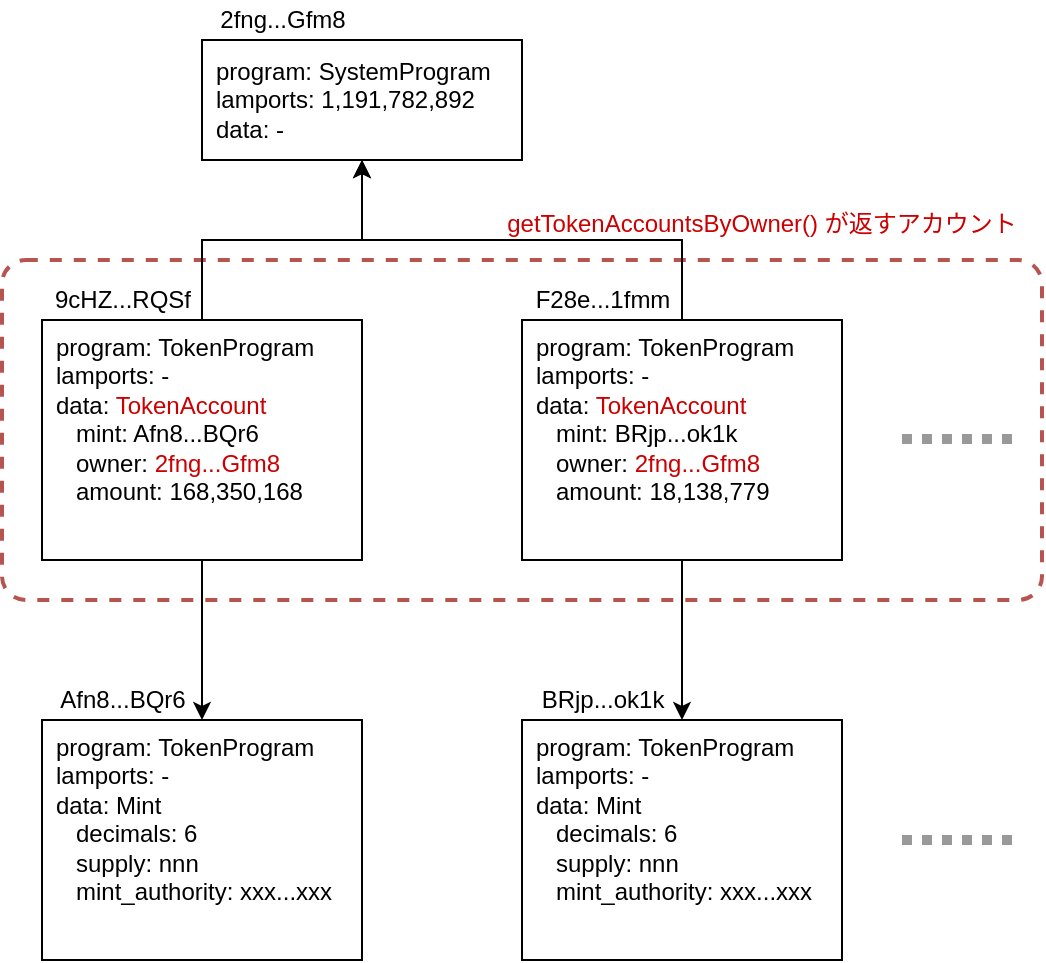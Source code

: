 <mxfile version="20.2.2" type="github" pages="14">
  <diagram id="gseGQmYl7GrwL2zjSi89" name="getTokenAccountsByOwner">
    <mxGraphModel dx="1426" dy="793" grid="1" gridSize="10" guides="1" tooltips="1" connect="1" arrows="1" fold="1" page="1" pageScale="1" pageWidth="1169" pageHeight="827" math="0" shadow="0">
      <root>
        <mxCell id="0" />
        <mxCell id="1" parent="0" />
        <mxCell id="D39GrA6TPdGthC5oPKFD-19" value="" style="rounded=1;whiteSpace=wrap;html=1;fillColor=none;strokeColor=#b85450;strokeWidth=2;arcSize=7;dashed=1;" parent="1" vertex="1">
          <mxGeometry x="300" y="210" width="520" height="170" as="geometry" />
        </mxCell>
        <mxCell id="D39GrA6TPdGthC5oPKFD-2" value="program: SystemProgram&lt;br&gt;lamports: 1,191,782,892&lt;br&gt;data: -" style="rounded=0;whiteSpace=wrap;html=1;align=left;spacingLeft=5;" parent="1" vertex="1">
          <mxGeometry x="400" y="100" width="160" height="60" as="geometry" />
        </mxCell>
        <mxCell id="D39GrA6TPdGthC5oPKFD-12" style="edgeStyle=orthogonalEdgeStyle;rounded=0;orthogonalLoop=1;jettySize=auto;html=1;exitX=0.5;exitY=1;exitDx=0;exitDy=0;entryX=0.5;entryY=0;entryDx=0;entryDy=0;" parent="1" source="D39GrA6TPdGthC5oPKFD-3" target="D39GrA6TPdGthC5oPKFD-4" edge="1">
          <mxGeometry relative="1" as="geometry">
            <mxPoint x="430" y="410" as="targetPoint" />
          </mxGeometry>
        </mxCell>
        <mxCell id="D39GrA6TPdGthC5oPKFD-14" style="edgeStyle=orthogonalEdgeStyle;rounded=0;orthogonalLoop=1;jettySize=auto;html=1;exitX=0.5;exitY=0;exitDx=0;exitDy=0;entryX=0.5;entryY=1;entryDx=0;entryDy=0;" parent="1" source="D39GrA6TPdGthC5oPKFD-3" target="D39GrA6TPdGthC5oPKFD-2" edge="1">
          <mxGeometry relative="1" as="geometry" />
        </mxCell>
        <mxCell id="D39GrA6TPdGthC5oPKFD-3" value="program: TokenProgram&lt;br&gt;lamports: -&lt;br&gt;data: &lt;font color=&quot;#cc0000&quot;&gt;TokenAccount&lt;/font&gt;&lt;br&gt;&amp;nbsp; &amp;nbsp;mint: Afn8...BQr6&lt;br&gt;&amp;nbsp; &amp;nbsp;owner: &lt;font color=&quot;#cc0000&quot;&gt;2fng...Gfm8&lt;/font&gt;&lt;br&gt;&amp;nbsp; &amp;nbsp;amount: 168,350,168" style="rounded=0;whiteSpace=wrap;html=1;align=left;spacingLeft=5;verticalAlign=top;" parent="1" vertex="1">
          <mxGeometry x="320" y="240" width="160" height="120" as="geometry" />
        </mxCell>
        <mxCell id="D39GrA6TPdGthC5oPKFD-4" value="program: TokenProgram&lt;br&gt;lamports: -&lt;br&gt;data: Mint&lt;br&gt;&amp;nbsp; &amp;nbsp;decimals: 6&lt;br&gt;&amp;nbsp; &amp;nbsp;supply: nnn&lt;br&gt;&amp;nbsp; &amp;nbsp;mint_authority: xxx...xxx" style="rounded=0;whiteSpace=wrap;html=1;align=left;spacingLeft=5;verticalAlign=top;" parent="1" vertex="1">
          <mxGeometry x="320" y="440" width="160" height="120" as="geometry" />
        </mxCell>
        <mxCell id="D39GrA6TPdGthC5oPKFD-5" value="Afn8...BQr6" style="text;html=1;align=center;verticalAlign=middle;resizable=0;points=[];autosize=1;strokeColor=none;fillColor=none;" parent="1" vertex="1">
          <mxGeometry x="320" y="420" width="80" height="20" as="geometry" />
        </mxCell>
        <mxCell id="D39GrA6TPdGthC5oPKFD-6" value="9cHZ...RQSf" style="text;html=1;align=center;verticalAlign=middle;resizable=0;points=[];autosize=1;strokeColor=none;fillColor=none;" parent="1" vertex="1">
          <mxGeometry x="320" y="220" width="80" height="20" as="geometry" />
        </mxCell>
        <mxCell id="D39GrA6TPdGthC5oPKFD-7" value="2fng...Gfm8" style="text;html=1;align=center;verticalAlign=middle;resizable=0;points=[];autosize=1;strokeColor=none;fillColor=none;" parent="1" vertex="1">
          <mxGeometry x="400" y="80" width="80" height="20" as="geometry" />
        </mxCell>
        <mxCell id="D39GrA6TPdGthC5oPKFD-13" style="edgeStyle=orthogonalEdgeStyle;rounded=0;orthogonalLoop=1;jettySize=auto;html=1;exitX=0.5;exitY=1;exitDx=0;exitDy=0;entryX=0.5;entryY=0;entryDx=0;entryDy=0;" parent="1" source="D39GrA6TPdGthC5oPKFD-8" target="D39GrA6TPdGthC5oPKFD-9" edge="1">
          <mxGeometry relative="1" as="geometry" />
        </mxCell>
        <mxCell id="D39GrA6TPdGthC5oPKFD-15" style="edgeStyle=orthogonalEdgeStyle;rounded=0;orthogonalLoop=1;jettySize=auto;html=1;exitX=0.5;exitY=0;exitDx=0;exitDy=0;entryX=0.5;entryY=1;entryDx=0;entryDy=0;" parent="1" source="D39GrA6TPdGthC5oPKFD-8" target="D39GrA6TPdGthC5oPKFD-2" edge="1">
          <mxGeometry relative="1" as="geometry">
            <mxPoint x="480" y="180" as="targetPoint" />
          </mxGeometry>
        </mxCell>
        <mxCell id="D39GrA6TPdGthC5oPKFD-8" value="program: TokenProgram&lt;br&gt;lamports: -&lt;br&gt;data: &lt;font color=&quot;#cc0000&quot;&gt;TokenAccount&lt;/font&gt;&lt;br&gt;&amp;nbsp; &amp;nbsp;mint: BRjp...ok1k&lt;br&gt;&amp;nbsp; &amp;nbsp;owner: &lt;font color=&quot;#cc0000&quot;&gt;2fng...Gfm8&lt;/font&gt;&lt;br&gt;&amp;nbsp; &amp;nbsp;amount: 18,138,779" style="rounded=0;whiteSpace=wrap;html=1;align=left;spacingLeft=5;verticalAlign=top;" parent="1" vertex="1">
          <mxGeometry x="560" y="240" width="160" height="120" as="geometry" />
        </mxCell>
        <mxCell id="D39GrA6TPdGthC5oPKFD-9" value="program: TokenProgram&lt;br&gt;lamports: -&lt;br&gt;data: Mint&lt;br&gt;&amp;nbsp; &amp;nbsp;decimals: 6&lt;br&gt;&amp;nbsp; &amp;nbsp;supply: nnn&lt;br&gt;&amp;nbsp; &amp;nbsp;mint_authority: xxx...xxx" style="rounded=0;whiteSpace=wrap;html=1;align=left;spacingLeft=5;verticalAlign=top;" parent="1" vertex="1">
          <mxGeometry x="560" y="440" width="160" height="120" as="geometry" />
        </mxCell>
        <mxCell id="D39GrA6TPdGthC5oPKFD-10" value="BRjp...ok1k" style="text;html=1;align=center;verticalAlign=middle;resizable=0;points=[];autosize=1;strokeColor=none;fillColor=none;" parent="1" vertex="1">
          <mxGeometry x="560" y="420" width="80" height="20" as="geometry" />
        </mxCell>
        <mxCell id="D39GrA6TPdGthC5oPKFD-11" value="F28e...1fmm" style="text;html=1;align=center;verticalAlign=middle;resizable=0;points=[];autosize=1;strokeColor=none;fillColor=none;" parent="1" vertex="1">
          <mxGeometry x="560" y="220" width="80" height="20" as="geometry" />
        </mxCell>
        <mxCell id="D39GrA6TPdGthC5oPKFD-17" value="" style="endArrow=none;html=1;rounded=0;strokeWidth=5;dashed=1;dashPattern=1 1;strokeColor=#999999;" parent="1" edge="1">
          <mxGeometry width="50" height="50" relative="1" as="geometry">
            <mxPoint x="750" y="299.5" as="sourcePoint" />
            <mxPoint x="810" y="299.5" as="targetPoint" />
          </mxGeometry>
        </mxCell>
        <mxCell id="D39GrA6TPdGthC5oPKFD-18" value="" style="endArrow=none;html=1;rounded=0;strokeWidth=5;dashed=1;dashPattern=1 1;strokeColor=#999999;" parent="1" edge="1">
          <mxGeometry width="50" height="50" relative="1" as="geometry">
            <mxPoint x="750" y="500" as="sourcePoint" />
            <mxPoint x="810" y="500" as="targetPoint" />
          </mxGeometry>
        </mxCell>
        <mxCell id="D39GrA6TPdGthC5oPKFD-20" value="getTokenAccountsByOwner() が返すアカウント" style="text;html=1;strokeColor=none;fillColor=none;align=center;verticalAlign=middle;whiteSpace=wrap;rounded=0;fontColor=#CC0000;" parent="1" vertex="1">
          <mxGeometry x="550" y="177" width="260" height="30" as="geometry" />
        </mxCell>
      </root>
    </mxGraphModel>
  </diagram>
  <diagram name="getTokenAccountsByOwner(EN)" id="Y-UrNeEukqk-pd-akmEf">
    <mxGraphModel dx="1426" dy="793" grid="1" gridSize="10" guides="1" tooltips="1" connect="1" arrows="1" fold="1" page="1" pageScale="1" pageWidth="1169" pageHeight="827" math="0" shadow="0">
      <root>
        <mxCell id="hw5pySiAhi9btukcG5X8-0" />
        <mxCell id="hw5pySiAhi9btukcG5X8-1" parent="hw5pySiAhi9btukcG5X8-0" />
        <mxCell id="hw5pySiAhi9btukcG5X8-2" value="" style="rounded=1;whiteSpace=wrap;html=1;fillColor=none;strokeColor=#b85450;strokeWidth=2;arcSize=7;dashed=1;" parent="hw5pySiAhi9btukcG5X8-1" vertex="1">
          <mxGeometry x="300" y="210" width="520" height="170" as="geometry" />
        </mxCell>
        <mxCell id="hw5pySiAhi9btukcG5X8-3" value="program: SystemProgram&lt;br&gt;lamports: 1,191,782,892&lt;br&gt;data: -" style="rounded=0;whiteSpace=wrap;html=1;align=left;spacingLeft=5;" parent="hw5pySiAhi9btukcG5X8-1" vertex="1">
          <mxGeometry x="400" y="100" width="160" height="60" as="geometry" />
        </mxCell>
        <mxCell id="hw5pySiAhi9btukcG5X8-4" style="edgeStyle=orthogonalEdgeStyle;rounded=0;orthogonalLoop=1;jettySize=auto;html=1;exitX=0.5;exitY=1;exitDx=0;exitDy=0;entryX=0.5;entryY=0;entryDx=0;entryDy=0;" parent="hw5pySiAhi9btukcG5X8-1" source="hw5pySiAhi9btukcG5X8-6" target="hw5pySiAhi9btukcG5X8-7" edge="1">
          <mxGeometry relative="1" as="geometry">
            <mxPoint x="430" y="410" as="targetPoint" />
          </mxGeometry>
        </mxCell>
        <mxCell id="hw5pySiAhi9btukcG5X8-5" style="edgeStyle=orthogonalEdgeStyle;rounded=0;orthogonalLoop=1;jettySize=auto;html=1;exitX=0.5;exitY=0;exitDx=0;exitDy=0;entryX=0.5;entryY=1;entryDx=0;entryDy=0;" parent="hw5pySiAhi9btukcG5X8-1" source="hw5pySiAhi9btukcG5X8-6" target="hw5pySiAhi9btukcG5X8-3" edge="1">
          <mxGeometry relative="1" as="geometry" />
        </mxCell>
        <mxCell id="hw5pySiAhi9btukcG5X8-6" value="program: TokenProgram&lt;br&gt;lamports: -&lt;br&gt;data: &lt;font color=&quot;#cc0000&quot;&gt;TokenAccount&lt;/font&gt;&lt;br&gt;&amp;nbsp; &amp;nbsp;mint: Afn8...BQr6&lt;br&gt;&amp;nbsp; &amp;nbsp;owner: &lt;font color=&quot;#cc0000&quot;&gt;2fng...Gfm8&lt;/font&gt;&lt;br&gt;&amp;nbsp; &amp;nbsp;amount: 168,350,168" style="rounded=0;whiteSpace=wrap;html=1;align=left;spacingLeft=5;verticalAlign=top;" parent="hw5pySiAhi9btukcG5X8-1" vertex="1">
          <mxGeometry x="320" y="240" width="160" height="120" as="geometry" />
        </mxCell>
        <mxCell id="hw5pySiAhi9btukcG5X8-7" value="program: TokenProgram&lt;br&gt;lamports: -&lt;br&gt;data: Mint&lt;br&gt;&amp;nbsp; &amp;nbsp;decimals: 6&lt;br&gt;&amp;nbsp; &amp;nbsp;supply: nnn&lt;br&gt;&amp;nbsp; &amp;nbsp;mint_authority: xxx...xxx" style="rounded=0;whiteSpace=wrap;html=1;align=left;spacingLeft=5;verticalAlign=top;" parent="hw5pySiAhi9btukcG5X8-1" vertex="1">
          <mxGeometry x="320" y="440" width="160" height="120" as="geometry" />
        </mxCell>
        <mxCell id="hw5pySiAhi9btukcG5X8-8" value="Afn8...BQr6" style="text;html=1;align=center;verticalAlign=middle;resizable=0;points=[];autosize=1;strokeColor=none;fillColor=none;" parent="hw5pySiAhi9btukcG5X8-1" vertex="1">
          <mxGeometry x="320" y="420" width="80" height="20" as="geometry" />
        </mxCell>
        <mxCell id="hw5pySiAhi9btukcG5X8-9" value="9cHZ...RQSf" style="text;html=1;align=center;verticalAlign=middle;resizable=0;points=[];autosize=1;strokeColor=none;fillColor=none;" parent="hw5pySiAhi9btukcG5X8-1" vertex="1">
          <mxGeometry x="320" y="220" width="80" height="20" as="geometry" />
        </mxCell>
        <mxCell id="hw5pySiAhi9btukcG5X8-10" value="2fng...Gfm8" style="text;html=1;align=center;verticalAlign=middle;resizable=0;points=[];autosize=1;strokeColor=none;fillColor=none;" parent="hw5pySiAhi9btukcG5X8-1" vertex="1">
          <mxGeometry x="400" y="80" width="80" height="20" as="geometry" />
        </mxCell>
        <mxCell id="hw5pySiAhi9btukcG5X8-11" style="edgeStyle=orthogonalEdgeStyle;rounded=0;orthogonalLoop=1;jettySize=auto;html=1;exitX=0.5;exitY=1;exitDx=0;exitDy=0;entryX=0.5;entryY=0;entryDx=0;entryDy=0;" parent="hw5pySiAhi9btukcG5X8-1" source="hw5pySiAhi9btukcG5X8-13" target="hw5pySiAhi9btukcG5X8-14" edge="1">
          <mxGeometry relative="1" as="geometry" />
        </mxCell>
        <mxCell id="hw5pySiAhi9btukcG5X8-12" style="edgeStyle=orthogonalEdgeStyle;rounded=0;orthogonalLoop=1;jettySize=auto;html=1;exitX=0.5;exitY=0;exitDx=0;exitDy=0;entryX=0.5;entryY=1;entryDx=0;entryDy=0;" parent="hw5pySiAhi9btukcG5X8-1" source="hw5pySiAhi9btukcG5X8-13" target="hw5pySiAhi9btukcG5X8-3" edge="1">
          <mxGeometry relative="1" as="geometry">
            <mxPoint x="480" y="180" as="targetPoint" />
          </mxGeometry>
        </mxCell>
        <mxCell id="hw5pySiAhi9btukcG5X8-13" value="program: TokenProgram&lt;br&gt;lamports: -&lt;br&gt;data: &lt;font color=&quot;#cc0000&quot;&gt;TokenAccount&lt;/font&gt;&lt;br&gt;&amp;nbsp; &amp;nbsp;mint: BRjp...ok1k&lt;br&gt;&amp;nbsp; &amp;nbsp;owner: &lt;font color=&quot;#cc0000&quot;&gt;2fng...Gfm8&lt;/font&gt;&lt;br&gt;&amp;nbsp; &amp;nbsp;amount: 18,138,779" style="rounded=0;whiteSpace=wrap;html=1;align=left;spacingLeft=5;verticalAlign=top;" parent="hw5pySiAhi9btukcG5X8-1" vertex="1">
          <mxGeometry x="560" y="240" width="160" height="120" as="geometry" />
        </mxCell>
        <mxCell id="hw5pySiAhi9btukcG5X8-14" value="program: TokenProgram&lt;br&gt;lamports: -&lt;br&gt;data: Mint&lt;br&gt;&amp;nbsp; &amp;nbsp;decimals: 6&lt;br&gt;&amp;nbsp; &amp;nbsp;supply: nnn&lt;br&gt;&amp;nbsp; &amp;nbsp;mint_authority: xxx...xxx" style="rounded=0;whiteSpace=wrap;html=1;align=left;spacingLeft=5;verticalAlign=top;" parent="hw5pySiAhi9btukcG5X8-1" vertex="1">
          <mxGeometry x="560" y="440" width="160" height="120" as="geometry" />
        </mxCell>
        <mxCell id="hw5pySiAhi9btukcG5X8-15" value="BRjp...ok1k" style="text;html=1;align=center;verticalAlign=middle;resizable=0;points=[];autosize=1;strokeColor=none;fillColor=none;" parent="hw5pySiAhi9btukcG5X8-1" vertex="1">
          <mxGeometry x="560" y="420" width="80" height="20" as="geometry" />
        </mxCell>
        <mxCell id="hw5pySiAhi9btukcG5X8-16" value="F28e...1fmm" style="text;html=1;align=center;verticalAlign=middle;resizable=0;points=[];autosize=1;strokeColor=none;fillColor=none;" parent="hw5pySiAhi9btukcG5X8-1" vertex="1">
          <mxGeometry x="560" y="220" width="80" height="20" as="geometry" />
        </mxCell>
        <mxCell id="hw5pySiAhi9btukcG5X8-17" value="" style="endArrow=none;html=1;rounded=0;strokeWidth=5;dashed=1;dashPattern=1 1;strokeColor=#999999;" parent="hw5pySiAhi9btukcG5X8-1" edge="1">
          <mxGeometry width="50" height="50" relative="1" as="geometry">
            <mxPoint x="750" y="299.5" as="sourcePoint" />
            <mxPoint x="810" y="299.5" as="targetPoint" />
          </mxGeometry>
        </mxCell>
        <mxCell id="hw5pySiAhi9btukcG5X8-18" value="" style="endArrow=none;html=1;rounded=0;strokeWidth=5;dashed=1;dashPattern=1 1;strokeColor=#999999;" parent="hw5pySiAhi9btukcG5X8-1" edge="1">
          <mxGeometry width="50" height="50" relative="1" as="geometry">
            <mxPoint x="750" y="500" as="sourcePoint" />
            <mxPoint x="810" y="500" as="targetPoint" />
          </mxGeometry>
        </mxCell>
        <mxCell id="hw5pySiAhi9btukcG5X8-19" value="Accounts returned by getTokenAccountsByOwner()" style="text;html=1;strokeColor=none;fillColor=none;align=center;verticalAlign=middle;whiteSpace=wrap;rounded=0;fontColor=#CC0000;" parent="hw5pySiAhi9btukcG5X8-1" vertex="1">
          <mxGeometry x="530" y="177" width="290" height="30" as="geometry" />
        </mxCell>
      </root>
    </mxGraphModel>
  </diagram>
  <diagram name="tokenTransfer" id="DalhOY3k2uuvJXuvXZ0e">
    <mxGraphModel dx="1426" dy="793" grid="1" gridSize="10" guides="1" tooltips="1" connect="1" arrows="1" fold="1" page="1" pageScale="1" pageWidth="1169" pageHeight="827" math="0" shadow="0">
      <root>
        <mxCell id="oKEp4gG-rUTa1ehVLOhk-0" />
        <mxCell id="oKEp4gG-rUTa1ehVLOhk-1" parent="oKEp4gG-rUTa1ehVLOhk-0" />
        <mxCell id="oKEp4gG-rUTa1ehVLOhk-3" value="program: SystemProgram&lt;br&gt;lamports: 1,191,782,892&lt;br&gt;data: -" style="rounded=0;whiteSpace=wrap;html=1;align=left;spacingLeft=5;" parent="oKEp4gG-rUTa1ehVLOhk-1" vertex="1">
          <mxGeometry x="320" y="100" width="160" height="60" as="geometry" />
        </mxCell>
        <mxCell id="oKEp4gG-rUTa1ehVLOhk-4" style="edgeStyle=orthogonalEdgeStyle;rounded=0;orthogonalLoop=1;jettySize=auto;html=1;exitX=0.5;exitY=1;exitDx=0;exitDy=0;entryX=0.5;entryY=0;entryDx=0;entryDy=0;" parent="oKEp4gG-rUTa1ehVLOhk-1" source="oKEp4gG-rUTa1ehVLOhk-6" target="oKEp4gG-rUTa1ehVLOhk-7" edge="1">
          <mxGeometry relative="1" as="geometry">
            <mxPoint x="430" y="410" as="targetPoint" />
          </mxGeometry>
        </mxCell>
        <mxCell id="oKEp4gG-rUTa1ehVLOhk-5" style="edgeStyle=orthogonalEdgeStyle;rounded=0;orthogonalLoop=1;jettySize=auto;html=1;exitX=0.5;exitY=0;exitDx=0;exitDy=0;entryX=0.5;entryY=1;entryDx=0;entryDy=0;" parent="oKEp4gG-rUTa1ehVLOhk-1" source="oKEp4gG-rUTa1ehVLOhk-6" target="oKEp4gG-rUTa1ehVLOhk-3" edge="1">
          <mxGeometry relative="1" as="geometry" />
        </mxCell>
        <mxCell id="oKEp4gG-rUTa1ehVLOhk-6" value="program: TokenProgram&lt;br&gt;lamports: -&lt;br&gt;data: &lt;font&gt;TokenAccount&lt;/font&gt;&lt;br&gt;&amp;nbsp; &amp;nbsp;mint: Jd4M...TuDa&lt;br&gt;&amp;nbsp; &amp;nbsp;owner: &lt;font&gt;2fng...Gfm8&lt;/font&gt;&lt;br&gt;&amp;nbsp; &amp;nbsp;amount: &lt;font style=&quot;font-size: 11px&quot;&gt;1,809,223,512,336&lt;/font&gt;" style="rounded=0;whiteSpace=wrap;html=1;align=left;spacingLeft=5;verticalAlign=top;fontColor=#000000;" parent="oKEp4gG-rUTa1ehVLOhk-1" vertex="1">
          <mxGeometry x="320" y="240" width="160" height="120" as="geometry" />
        </mxCell>
        <mxCell id="oKEp4gG-rUTa1ehVLOhk-7" value="program: TokenProgram&lt;br&gt;lamports: -&lt;br&gt;data: Mint&lt;br&gt;&amp;nbsp; &amp;nbsp;decimals: 9&lt;br&gt;&amp;nbsp; &amp;nbsp;supply: nnn&lt;br&gt;&amp;nbsp; &amp;nbsp;mint_authority: xxx...xxx" style="rounded=0;whiteSpace=wrap;html=1;align=left;spacingLeft=5;verticalAlign=top;" parent="oKEp4gG-rUTa1ehVLOhk-1" vertex="1">
          <mxGeometry x="320" y="440" width="160" height="120" as="geometry" />
        </mxCell>
        <mxCell id="oKEp4gG-rUTa1ehVLOhk-8" value="Jd4M...TuDa" style="text;html=1;align=center;verticalAlign=middle;resizable=0;points=[];autosize=1;strokeColor=none;fillColor=none;" parent="oKEp4gG-rUTa1ehVLOhk-1" vertex="1">
          <mxGeometry x="320" y="420" width="80" height="20" as="geometry" />
        </mxCell>
        <mxCell id="oKEp4gG-rUTa1ehVLOhk-9" value="2CYs...tGiH" style="text;html=1;align=center;verticalAlign=middle;resizable=0;points=[];autosize=1;strokeColor=none;fillColor=none;" parent="oKEp4gG-rUTa1ehVLOhk-1" vertex="1">
          <mxGeometry x="320" y="220" width="80" height="20" as="geometry" />
        </mxCell>
        <mxCell id="oKEp4gG-rUTa1ehVLOhk-10" value="2fng...Gfm8" style="text;html=1;align=center;verticalAlign=middle;resizable=0;points=[];autosize=1;strokeColor=none;fillColor=none;" parent="oKEp4gG-rUTa1ehVLOhk-1" vertex="1">
          <mxGeometry x="320" y="80" width="80" height="20" as="geometry" />
        </mxCell>
        <mxCell id="oKEp4gG-rUTa1ehVLOhk-11" style="edgeStyle=orthogonalEdgeStyle;rounded=0;orthogonalLoop=1;jettySize=auto;html=1;exitX=0.5;exitY=1;exitDx=0;exitDy=0;entryX=1;entryY=0.5;entryDx=0;entryDy=0;" parent="oKEp4gG-rUTa1ehVLOhk-1" source="oKEp4gG-rUTa1ehVLOhk-13" target="oKEp4gG-rUTa1ehVLOhk-7" edge="1">
          <mxGeometry relative="1" as="geometry">
            <mxPoint x="640" y="440" as="targetPoint" />
          </mxGeometry>
        </mxCell>
        <mxCell id="oKEp4gG-rUTa1ehVLOhk-12" style="edgeStyle=orthogonalEdgeStyle;rounded=0;orthogonalLoop=1;jettySize=auto;html=1;exitX=0.5;exitY=0;exitDx=0;exitDy=0;entryX=0.5;entryY=1;entryDx=0;entryDy=0;" parent="oKEp4gG-rUTa1ehVLOhk-1" source="oKEp4gG-rUTa1ehVLOhk-13" target="oKEp4gG-rUTa1ehVLOhk-20" edge="1">
          <mxGeometry relative="1" as="geometry">
            <mxPoint x="780" y="180" as="targetPoint" />
          </mxGeometry>
        </mxCell>
        <mxCell id="oKEp4gG-rUTa1ehVLOhk-13" value="program: TokenProgram&lt;br&gt;lamports: -&lt;br&gt;data: &lt;font&gt;TokenAccount&lt;/font&gt;&lt;br&gt;&amp;nbsp; &amp;nbsp;mint: Jd4M...TuDa&lt;br&gt;&amp;nbsp; &amp;nbsp;owner: vQW7...oW5G&lt;br&gt;&amp;nbsp; &amp;nbsp;amount: &lt;font style=&quot;font-size: 11px&quot;&gt;2,033,930,333,817&lt;/font&gt;" style="rounded=0;whiteSpace=wrap;html=1;align=left;spacingLeft=5;verticalAlign=top;fontColor=#000000;" parent="oKEp4gG-rUTa1ehVLOhk-1" vertex="1">
          <mxGeometry x="560" y="240" width="160" height="120" as="geometry" />
        </mxCell>
        <mxCell id="oKEp4gG-rUTa1ehVLOhk-16" value="7WaX...zhkL" style="text;html=1;align=center;verticalAlign=middle;resizable=0;points=[];autosize=1;strokeColor=none;fillColor=none;" parent="oKEp4gG-rUTa1ehVLOhk-1" vertex="1">
          <mxGeometry x="560" y="220" width="80" height="20" as="geometry" />
        </mxCell>
        <mxCell id="oKEp4gG-rUTa1ehVLOhk-20" value="program: SystemProgram&lt;br&gt;lamports: 15,611,672,886&lt;br&gt;data: -" style="rounded=0;whiteSpace=wrap;html=1;align=left;spacingLeft=5;" parent="oKEp4gG-rUTa1ehVLOhk-1" vertex="1">
          <mxGeometry x="560" y="100" width="160" height="60" as="geometry" />
        </mxCell>
        <mxCell id="oKEp4gG-rUTa1ehVLOhk-21" value="vQW7...oW5G" style="text;html=1;align=center;verticalAlign=middle;resizable=0;points=[];autosize=1;strokeColor=none;fillColor=none;" parent="oKEp4gG-rUTa1ehVLOhk-1" vertex="1">
          <mxGeometry x="555" y="80" width="90" height="20" as="geometry" />
        </mxCell>
        <mxCell id="oKEp4gG-rUTa1ehVLOhk-22" value="" style="endArrow=classic;html=1;rounded=0;dashed=1;dashPattern=1 1;fontSize=11;fontColor=#CC0000;strokeColor=#CC0000;strokeWidth=5;exitX=1;exitY=0.5;exitDx=0;exitDy=0;entryX=0;entryY=0.5;entryDx=0;entryDy=0;" parent="oKEp4gG-rUTa1ehVLOhk-1" source="oKEp4gG-rUTa1ehVLOhk-6" target="oKEp4gG-rUTa1ehVLOhk-13" edge="1">
          <mxGeometry width="50" height="50" relative="1" as="geometry">
            <mxPoint x="490" y="290" as="sourcePoint" />
            <mxPoint x="540" y="240" as="targetPoint" />
          </mxGeometry>
        </mxCell>
        <mxCell id="oKEp4gG-rUTa1ehVLOhk-23" value="" style="endArrow=classic;html=1;rounded=0;dashed=1;dashPattern=1 1;fontSize=11;fontColor=#CC0000;strokeColor=#999999;strokeWidth=5;exitX=1;exitY=0.5;exitDx=0;exitDy=0;entryX=0;entryY=0.5;entryDx=0;entryDy=0;" parent="oKEp4gG-rUTa1ehVLOhk-1" source="oKEp4gG-rUTa1ehVLOhk-3" target="oKEp4gG-rUTa1ehVLOhk-20" edge="1">
          <mxGeometry width="50" height="50" relative="1" as="geometry">
            <mxPoint x="490" y="310" as="sourcePoint" />
            <mxPoint x="570" y="310" as="targetPoint" />
          </mxGeometry>
        </mxCell>
        <mxCell id="oKEp4gG-rUTa1ehVLOhk-24" value="&lt;font color=&quot;#000000&quot;&gt;SOL送信&lt;/font&gt;" style="text;html=1;align=center;verticalAlign=middle;resizable=0;points=[];autosize=1;strokeColor=none;fillColor=none;fontSize=11;fontColor=#CC0000;" parent="oKEp4gG-rUTa1ehVLOhk-1" vertex="1">
          <mxGeometry x="490" y="100" width="60" height="20" as="geometry" />
        </mxCell>
        <mxCell id="oKEp4gG-rUTa1ehVLOhk-25" value="&lt;font&gt;トークン送信&lt;/font&gt;" style="text;html=1;align=center;verticalAlign=middle;resizable=0;points=[];autosize=1;strokeColor=none;fillColor=none;fontSize=11;fontColor=#CC0000;" parent="oKEp4gG-rUTa1ehVLOhk-1" vertex="1">
          <mxGeometry x="477" y="270" width="80" height="20" as="geometry" />
        </mxCell>
        <mxCell id="922hzWeStMWyCIRfPddp-0" value="" style="rounded=1;whiteSpace=wrap;html=1;fillColor=none;strokeColor=#b85450;strokeWidth=2;arcSize=7;dashed=1;" parent="oKEp4gG-rUTa1ehVLOhk-1" vertex="1">
          <mxGeometry x="556" y="210" width="174" height="170" as="geometry" />
        </mxCell>
        <mxCell id="LgRFXuxOcLK5_wykWfVx-0" value="&lt;font&gt;存在しない場合は作成が必要&lt;/font&gt;" style="text;html=1;align=center;verticalAlign=middle;resizable=0;points=[];autosize=1;strokeColor=none;fillColor=none;fontSize=11;fontColor=#CC0000;" parent="oKEp4gG-rUTa1ehVLOhk-1" vertex="1">
          <mxGeometry x="565" y="380" width="160" height="20" as="geometry" />
        </mxCell>
      </root>
    </mxGraphModel>
  </diagram>
  <diagram name="tokenTransfer(EN)" id="ZxfaJtnDdQGGTdTg_aLo">
    <mxGraphModel dx="1426" dy="793" grid="1" gridSize="10" guides="1" tooltips="1" connect="1" arrows="1" fold="1" page="1" pageScale="1" pageWidth="1169" pageHeight="827" math="0" shadow="0">
      <root>
        <mxCell id="etYSf-iRhFx93XKk8EIq-0" />
        <mxCell id="etYSf-iRhFx93XKk8EIq-1" parent="etYSf-iRhFx93XKk8EIq-0" />
        <mxCell id="etYSf-iRhFx93XKk8EIq-2" value="program: SystemProgram&lt;br&gt;lamports: 1,191,782,892&lt;br&gt;data: -" style="rounded=0;whiteSpace=wrap;html=1;align=left;spacingLeft=5;" vertex="1" parent="etYSf-iRhFx93XKk8EIq-1">
          <mxGeometry x="320" y="100" width="160" height="60" as="geometry" />
        </mxCell>
        <mxCell id="etYSf-iRhFx93XKk8EIq-3" style="edgeStyle=orthogonalEdgeStyle;rounded=0;orthogonalLoop=1;jettySize=auto;html=1;exitX=0.5;exitY=1;exitDx=0;exitDy=0;entryX=0.5;entryY=0;entryDx=0;entryDy=0;" edge="1" parent="etYSf-iRhFx93XKk8EIq-1" source="etYSf-iRhFx93XKk8EIq-5" target="etYSf-iRhFx93XKk8EIq-6">
          <mxGeometry relative="1" as="geometry">
            <mxPoint x="430" y="410" as="targetPoint" />
          </mxGeometry>
        </mxCell>
        <mxCell id="etYSf-iRhFx93XKk8EIq-4" style="edgeStyle=orthogonalEdgeStyle;rounded=0;orthogonalLoop=1;jettySize=auto;html=1;exitX=0.5;exitY=0;exitDx=0;exitDy=0;entryX=0.5;entryY=1;entryDx=0;entryDy=0;" edge="1" parent="etYSf-iRhFx93XKk8EIq-1" source="etYSf-iRhFx93XKk8EIq-5" target="etYSf-iRhFx93XKk8EIq-2">
          <mxGeometry relative="1" as="geometry" />
        </mxCell>
        <mxCell id="etYSf-iRhFx93XKk8EIq-5" value="program: TokenProgram&lt;br&gt;lamports: -&lt;br&gt;data: &lt;font&gt;TokenAccount&lt;/font&gt;&lt;br&gt;&amp;nbsp; &amp;nbsp;mint: Jd4M...TuDa&lt;br&gt;&amp;nbsp; &amp;nbsp;owner: &lt;font&gt;2fng...Gfm8&lt;/font&gt;&lt;br&gt;&amp;nbsp; &amp;nbsp;amount: &lt;font style=&quot;font-size: 11px&quot;&gt;1,809,223,512,336&lt;/font&gt;" style="rounded=0;whiteSpace=wrap;html=1;align=left;spacingLeft=5;verticalAlign=top;fontColor=#000000;" vertex="1" parent="etYSf-iRhFx93XKk8EIq-1">
          <mxGeometry x="320" y="240" width="160" height="120" as="geometry" />
        </mxCell>
        <mxCell id="etYSf-iRhFx93XKk8EIq-6" value="program: TokenProgram&lt;br&gt;lamports: -&lt;br&gt;data: Mint&lt;br&gt;&amp;nbsp; &amp;nbsp;decimals: 9&lt;br&gt;&amp;nbsp; &amp;nbsp;supply: nnn&lt;br&gt;&amp;nbsp; &amp;nbsp;mint_authority: xxx...xxx" style="rounded=0;whiteSpace=wrap;html=1;align=left;spacingLeft=5;verticalAlign=top;" vertex="1" parent="etYSf-iRhFx93XKk8EIq-1">
          <mxGeometry x="320" y="440" width="160" height="120" as="geometry" />
        </mxCell>
        <mxCell id="etYSf-iRhFx93XKk8EIq-7" value="Jd4M...TuDa" style="text;html=1;align=center;verticalAlign=middle;resizable=0;points=[];autosize=1;strokeColor=none;fillColor=none;" vertex="1" parent="etYSf-iRhFx93XKk8EIq-1">
          <mxGeometry x="320" y="420" width="80" height="20" as="geometry" />
        </mxCell>
        <mxCell id="etYSf-iRhFx93XKk8EIq-8" value="2CYs...tGiH" style="text;html=1;align=center;verticalAlign=middle;resizable=0;points=[];autosize=1;strokeColor=none;fillColor=none;" vertex="1" parent="etYSf-iRhFx93XKk8EIq-1">
          <mxGeometry x="320" y="220" width="80" height="20" as="geometry" />
        </mxCell>
        <mxCell id="etYSf-iRhFx93XKk8EIq-9" value="2fng...Gfm8" style="text;html=1;align=center;verticalAlign=middle;resizable=0;points=[];autosize=1;strokeColor=none;fillColor=none;" vertex="1" parent="etYSf-iRhFx93XKk8EIq-1">
          <mxGeometry x="320" y="80" width="80" height="20" as="geometry" />
        </mxCell>
        <mxCell id="etYSf-iRhFx93XKk8EIq-10" style="edgeStyle=orthogonalEdgeStyle;rounded=0;orthogonalLoop=1;jettySize=auto;html=1;exitX=0.5;exitY=1;exitDx=0;exitDy=0;entryX=1;entryY=0.5;entryDx=0;entryDy=0;" edge="1" parent="etYSf-iRhFx93XKk8EIq-1" source="etYSf-iRhFx93XKk8EIq-12" target="etYSf-iRhFx93XKk8EIq-6">
          <mxGeometry relative="1" as="geometry">
            <mxPoint x="640" y="440" as="targetPoint" />
          </mxGeometry>
        </mxCell>
        <mxCell id="etYSf-iRhFx93XKk8EIq-11" style="edgeStyle=orthogonalEdgeStyle;rounded=0;orthogonalLoop=1;jettySize=auto;html=1;exitX=0.5;exitY=0;exitDx=0;exitDy=0;entryX=0.5;entryY=1;entryDx=0;entryDy=0;" edge="1" parent="etYSf-iRhFx93XKk8EIq-1" source="etYSf-iRhFx93XKk8EIq-12" target="etYSf-iRhFx93XKk8EIq-14">
          <mxGeometry relative="1" as="geometry">
            <mxPoint x="780" y="180" as="targetPoint" />
          </mxGeometry>
        </mxCell>
        <mxCell id="etYSf-iRhFx93XKk8EIq-12" value="program: TokenProgram&lt;br&gt;lamports: -&lt;br&gt;data: &lt;font&gt;TokenAccount&lt;/font&gt;&lt;br&gt;&amp;nbsp; &amp;nbsp;mint: Jd4M...TuDa&lt;br&gt;&amp;nbsp; &amp;nbsp;owner: vQW7...oW5G&lt;br&gt;&amp;nbsp; &amp;nbsp;amount: &lt;font style=&quot;font-size: 11px&quot;&gt;2,033,930,333,817&lt;/font&gt;" style="rounded=0;whiteSpace=wrap;html=1;align=left;spacingLeft=5;verticalAlign=top;fontColor=#000000;" vertex="1" parent="etYSf-iRhFx93XKk8EIq-1">
          <mxGeometry x="560" y="240" width="160" height="120" as="geometry" />
        </mxCell>
        <mxCell id="etYSf-iRhFx93XKk8EIq-13" value="7WaX...zhkL" style="text;html=1;align=center;verticalAlign=middle;resizable=0;points=[];autosize=1;strokeColor=none;fillColor=none;" vertex="1" parent="etYSf-iRhFx93XKk8EIq-1">
          <mxGeometry x="560" y="220" width="80" height="20" as="geometry" />
        </mxCell>
        <mxCell id="etYSf-iRhFx93XKk8EIq-14" value="program: SystemProgram&lt;br&gt;lamports: 15,611,672,886&lt;br&gt;data: -" style="rounded=0;whiteSpace=wrap;html=1;align=left;spacingLeft=5;" vertex="1" parent="etYSf-iRhFx93XKk8EIq-1">
          <mxGeometry x="560" y="100" width="160" height="60" as="geometry" />
        </mxCell>
        <mxCell id="etYSf-iRhFx93XKk8EIq-15" value="vQW7...oW5G" style="text;html=1;align=center;verticalAlign=middle;resizable=0;points=[];autosize=1;strokeColor=none;fillColor=none;" vertex="1" parent="etYSf-iRhFx93XKk8EIq-1">
          <mxGeometry x="555" y="80" width="90" height="20" as="geometry" />
        </mxCell>
        <mxCell id="etYSf-iRhFx93XKk8EIq-16" value="" style="endArrow=classic;html=1;rounded=0;dashed=1;dashPattern=1 1;fontSize=11;fontColor=#CC0000;strokeColor=#CC0000;strokeWidth=5;exitX=1;exitY=0.5;exitDx=0;exitDy=0;entryX=0;entryY=0.5;entryDx=0;entryDy=0;" edge="1" parent="etYSf-iRhFx93XKk8EIq-1" source="etYSf-iRhFx93XKk8EIq-5" target="etYSf-iRhFx93XKk8EIq-12">
          <mxGeometry width="50" height="50" relative="1" as="geometry">
            <mxPoint x="490" y="290" as="sourcePoint" />
            <mxPoint x="540" y="240" as="targetPoint" />
          </mxGeometry>
        </mxCell>
        <mxCell id="etYSf-iRhFx93XKk8EIq-17" value="" style="endArrow=classic;html=1;rounded=0;dashed=1;dashPattern=1 1;fontSize=11;fontColor=#CC0000;strokeColor=#999999;strokeWidth=5;exitX=1;exitY=0.5;exitDx=0;exitDy=0;entryX=0;entryY=0.5;entryDx=0;entryDy=0;" edge="1" parent="etYSf-iRhFx93XKk8EIq-1" source="etYSf-iRhFx93XKk8EIq-2" target="etYSf-iRhFx93XKk8EIq-14">
          <mxGeometry width="50" height="50" relative="1" as="geometry">
            <mxPoint x="490" y="310" as="sourcePoint" />
            <mxPoint x="570" y="310" as="targetPoint" />
          </mxGeometry>
        </mxCell>
        <mxCell id="etYSf-iRhFx93XKk8EIq-18" value="&lt;font color=&quot;#000000&quot;&gt;Send SOL&lt;/font&gt;" style="text;html=1;align=center;verticalAlign=middle;resizable=0;points=[];autosize=1;strokeColor=none;fillColor=none;fontSize=11;fontColor=#CC0000;" vertex="1" parent="etYSf-iRhFx93XKk8EIq-1">
          <mxGeometry x="485" y="95" width="70" height="30" as="geometry" />
        </mxCell>
        <mxCell id="etYSf-iRhFx93XKk8EIq-19" value="&lt;font&gt;Send Tokens&lt;/font&gt;" style="text;html=1;align=center;verticalAlign=middle;resizable=0;points=[];autosize=1;strokeColor=none;fillColor=none;fontSize=11;fontColor=#CC0000;" vertex="1" parent="etYSf-iRhFx93XKk8EIq-1">
          <mxGeometry x="472" y="265" width="90" height="30" as="geometry" />
        </mxCell>
        <mxCell id="etYSf-iRhFx93XKk8EIq-20" value="" style="rounded=1;whiteSpace=wrap;html=1;fillColor=none;strokeColor=#b85450;strokeWidth=2;arcSize=7;dashed=1;" vertex="1" parent="etYSf-iRhFx93XKk8EIq-1">
          <mxGeometry x="556" y="210" width="174" height="170" as="geometry" />
        </mxCell>
        <mxCell id="etYSf-iRhFx93XKk8EIq-21" value="&lt;font&gt;Must create it if it does not exist&lt;/font&gt;" style="text;html=1;align=center;verticalAlign=middle;resizable=0;points=[];autosize=1;strokeColor=none;fillColor=none;fontSize=11;fontColor=#CC0000;" vertex="1" parent="etYSf-iRhFx93XKk8EIq-1">
          <mxGeometry x="555" y="375" width="180" height="30" as="geometry" />
        </mxCell>
      </root>
    </mxGraphModel>
  </diagram>
  <diagram id="-UwIsAHWzLi4r0ANeqj3" name="TickArray">
    <mxGraphModel dx="1106" dy="1003" grid="1" gridSize="10" guides="1" tooltips="1" connect="1" arrows="1" fold="1" page="1" pageScale="1" pageWidth="1169" pageHeight="827" math="0" shadow="0">
      <root>
        <mxCell id="bgrbNQ1VQfj2nr2rYASx-0" />
        <mxCell id="bgrbNQ1VQfj2nr2rYASx-1" parent="bgrbNQ1VQfj2nr2rYASx-0" />
        <mxCell id="bGsxvDDaFmV9U7U1dAxG-6" style="edgeStyle=orthogonalEdgeStyle;rounded=0;orthogonalLoop=1;jettySize=auto;html=1;exitX=0.5;exitY=0;exitDx=0;exitDy=0;entryX=0.5;entryY=1;entryDx=0;entryDy=0;fontSize=12;fontColor=#000000;strokeColor=#000000;strokeWidth=1;fillColor=#999999;" parent="bgrbNQ1VQfj2nr2rYASx-1" source="bGsxvDDaFmV9U7U1dAxG-3" target="FAvaJtrObU6wKnq1eF0G-5" edge="1">
          <mxGeometry relative="1" as="geometry" />
        </mxCell>
        <mxCell id="bGsxvDDaFmV9U7U1dAxG-3" value="program: Whirlpool&lt;br&gt;lamports: -&lt;br&gt;data: &lt;font&gt;TickArray&lt;/font&gt;&lt;br&gt;" style="rounded=0;whiteSpace=wrap;html=1;align=left;spacingLeft=5;verticalAlign=top;fontColor=#000000;" parent="bgrbNQ1VQfj2nr2rYASx-1" vertex="1">
          <mxGeometry x="140" y="440" width="120" height="60" as="geometry" />
        </mxCell>
        <mxCell id="FAvaJtrObU6wKnq1eF0G-10" style="edgeStyle=orthogonalEdgeStyle;rounded=0;orthogonalLoop=1;jettySize=auto;html=1;exitX=0.5;exitY=0;exitDx=0;exitDy=0;fontSize=5;fontColor=#CC0000;strokeColor=#000000;strokeWidth=1;" parent="bgrbNQ1VQfj2nr2rYASx-1" source="FAvaJtrObU6wKnq1eF0G-0" edge="1">
          <mxGeometry relative="1" as="geometry">
            <mxPoint x="560" y="360" as="targetPoint" />
          </mxGeometry>
        </mxCell>
        <mxCell id="FAvaJtrObU6wKnq1eF0G-0" value="program: Whirlpool&lt;br&gt;lamports: -&lt;br&gt;data: &lt;font&gt;TickArray&lt;/font&gt;&lt;br&gt;" style="rounded=0;whiteSpace=wrap;html=1;align=left;spacingLeft=5;verticalAlign=top;fontColor=#000000;" parent="bgrbNQ1VQfj2nr2rYASx-1" vertex="1">
          <mxGeometry x="500" y="440" width="120" height="60" as="geometry" />
        </mxCell>
        <mxCell id="FAvaJtrObU6wKnq1eF0G-11" style="edgeStyle=orthogonalEdgeStyle;rounded=0;orthogonalLoop=1;jettySize=auto;html=1;exitX=0.5;exitY=0;exitDx=0;exitDy=0;entryX=0.5;entryY=1;entryDx=0;entryDy=0;fontSize=5;fontColor=#CC0000;strokeColor=#000000;strokeWidth=1;" parent="bgrbNQ1VQfj2nr2rYASx-1" source="FAvaJtrObU6wKnq1eF0G-1" target="FAvaJtrObU6wKnq1eF0G-5" edge="1">
          <mxGeometry relative="1" as="geometry" />
        </mxCell>
        <mxCell id="FAvaJtrObU6wKnq1eF0G-1" value="program: Whirlpool&lt;br&gt;lamports: -&lt;br&gt;data: &lt;font&gt;TickArray&lt;/font&gt;&lt;br&gt;" style="rounded=0;whiteSpace=wrap;html=1;align=left;spacingLeft=5;verticalAlign=top;fontColor=#000000;" parent="bgrbNQ1VQfj2nr2rYASx-1" vertex="1">
          <mxGeometry x="620" y="440" width="120" height="60" as="geometry" />
        </mxCell>
        <mxCell id="FAvaJtrObU6wKnq1eF0G-12" style="edgeStyle=orthogonalEdgeStyle;rounded=0;orthogonalLoop=1;jettySize=auto;html=1;exitX=0.5;exitY=0;exitDx=0;exitDy=0;entryX=0.5;entryY=1;entryDx=0;entryDy=0;fontSize=5;fontColor=#CC0000;strokeColor=#000000;strokeWidth=1;" parent="bgrbNQ1VQfj2nr2rYASx-1" source="FAvaJtrObU6wKnq1eF0G-2" target="FAvaJtrObU6wKnq1eF0G-5" edge="1">
          <mxGeometry relative="1" as="geometry" />
        </mxCell>
        <mxCell id="FAvaJtrObU6wKnq1eF0G-2" value="program: Whirlpool&lt;br&gt;lamports: -&lt;br&gt;data: &lt;font&gt;TickArray&lt;/font&gt;&lt;br&gt;" style="rounded=0;whiteSpace=wrap;html=1;align=left;spacingLeft=5;verticalAlign=top;fontColor=#000000;" parent="bgrbNQ1VQfj2nr2rYASx-1" vertex="1">
          <mxGeometry x="740" y="440" width="120" height="60" as="geometry" />
        </mxCell>
        <mxCell id="FAvaJtrObU6wKnq1eF0G-9" style="edgeStyle=orthogonalEdgeStyle;rounded=0;orthogonalLoop=1;jettySize=auto;html=1;exitX=0.5;exitY=0;exitDx=0;exitDy=0;fontSize=5;fontColor=#CC0000;strokeColor=#000000;strokeWidth=1;" parent="bgrbNQ1VQfj2nr2rYASx-1" source="FAvaJtrObU6wKnq1eF0G-3" edge="1">
          <mxGeometry relative="1" as="geometry">
            <mxPoint x="560" y="360" as="targetPoint" />
          </mxGeometry>
        </mxCell>
        <mxCell id="FAvaJtrObU6wKnq1eF0G-3" value="program: Whirlpool&lt;br&gt;lamports: -&lt;br&gt;data: &lt;font&gt;TickArray&lt;/font&gt;&lt;br&gt;" style="rounded=0;whiteSpace=wrap;html=1;align=left;spacingLeft=5;verticalAlign=top;fontColor=#000000;" parent="bgrbNQ1VQfj2nr2rYASx-1" vertex="1">
          <mxGeometry x="380" y="440" width="120" height="60" as="geometry" />
        </mxCell>
        <mxCell id="FAvaJtrObU6wKnq1eF0G-8" style="edgeStyle=orthogonalEdgeStyle;rounded=0;orthogonalLoop=1;jettySize=auto;html=1;exitX=0.5;exitY=0;exitDx=0;exitDy=0;entryX=0.5;entryY=1;entryDx=0;entryDy=0;fontSize=5;fontColor=#CC0000;strokeColor=#000000;strokeWidth=1;" parent="bgrbNQ1VQfj2nr2rYASx-1" source="FAvaJtrObU6wKnq1eF0G-4" target="FAvaJtrObU6wKnq1eF0G-5" edge="1">
          <mxGeometry relative="1" as="geometry" />
        </mxCell>
        <mxCell id="FAvaJtrObU6wKnq1eF0G-4" value="program: Whirlpool&lt;br&gt;lamports: -&lt;br&gt;data: &lt;font&gt;TickArray&lt;/font&gt;&lt;br&gt;" style="rounded=0;whiteSpace=wrap;html=1;align=left;spacingLeft=5;verticalAlign=top;fontColor=#000000;" parent="bgrbNQ1VQfj2nr2rYASx-1" vertex="1">
          <mxGeometry x="260" y="440" width="120" height="60" as="geometry" />
        </mxCell>
        <mxCell id="FAvaJtrObU6wKnq1eF0G-7" style="edgeStyle=orthogonalEdgeStyle;rounded=0;orthogonalLoop=1;jettySize=auto;html=1;exitX=0.5;exitY=0;exitDx=0;exitDy=0;entryX=0.5;entryY=1;entryDx=0;entryDy=0;fontSize=5;fontColor=#CC0000;strokeColor=#000000;strokeWidth=1;" parent="bgrbNQ1VQfj2nr2rYASx-1" source="FAvaJtrObU6wKnq1eF0G-5" target="FAvaJtrObU6wKnq1eF0G-6" edge="1">
          <mxGeometry relative="1" as="geometry" />
        </mxCell>
        <mxCell id="FAvaJtrObU6wKnq1eF0G-5" value="program: Whirlpool&lt;br&gt;lamports: -&lt;br&gt;data: Whirlpool" style="rounded=0;whiteSpace=wrap;html=1;align=left;spacingLeft=5;verticalAlign=top;fontColor=#000000;" parent="bgrbNQ1VQfj2nr2rYASx-1" vertex="1">
          <mxGeometry x="480" y="300" width="160" height="60" as="geometry" />
        </mxCell>
        <mxCell id="FAvaJtrObU6wKnq1eF0G-6" value="program: Whirlpool&lt;br&gt;lamports: -&lt;br&gt;data: WhirlpoolsConfig" style="rounded=0;whiteSpace=wrap;html=1;align=left;spacingLeft=5;verticalAlign=top;fontColor=#000000;" parent="bgrbNQ1VQfj2nr2rYASx-1" vertex="1">
          <mxGeometry x="480" y="180" width="160" height="60" as="geometry" />
        </mxCell>
        <mxCell id="FAvaJtrObU6wKnq1eF0G-13" value="" style="shape=flexArrow;endArrow=classic;html=1;rounded=0;fontSize=5;fontColor=#CC0000;strokeColor=#000000;strokeWidth=1;fillColor=#999999;" parent="bgrbNQ1VQfj2nr2rYASx-1" edge="1">
          <mxGeometry width="50" height="50" relative="1" as="geometry">
            <mxPoint x="585" y="550" as="sourcePoint" />
            <mxPoint x="585" y="500" as="targetPoint" />
          </mxGeometry>
        </mxCell>
        <mxCell id="FAvaJtrObU6wKnq1eF0G-14" value="&lt;font style=&quot;font-size: 12px&quot;&gt;現在の価格の位置&lt;/font&gt;" style="text;html=1;align=center;verticalAlign=middle;resizable=0;points=[];autosize=1;strokeColor=none;fillColor=none;fontSize=12;fontColor=#000000;" parent="bgrbNQ1VQfj2nr2rYASx-1" vertex="1">
          <mxGeometry x="530" y="550" width="110" height="20" as="geometry" />
        </mxCell>
        <mxCell id="bGsxvDDaFmV9U7U1dAxG-5" style="edgeStyle=orthogonalEdgeStyle;rounded=0;orthogonalLoop=1;jettySize=auto;html=1;exitX=0.5;exitY=0;exitDx=0;exitDy=0;entryX=0.5;entryY=1;entryDx=0;entryDy=0;fontSize=12;fontColor=#000000;strokeColor=#000000;strokeWidth=1;fillColor=#999999;" parent="bgrbNQ1VQfj2nr2rYASx-1" source="bGsxvDDaFmV9U7U1dAxG-4" target="FAvaJtrObU6wKnq1eF0G-5" edge="1">
          <mxGeometry relative="1" as="geometry" />
        </mxCell>
        <mxCell id="bGsxvDDaFmV9U7U1dAxG-4" value="program: Whirlpool&lt;br&gt;lamports: -&lt;br&gt;data: &lt;font&gt;TickArray&lt;/font&gt;&lt;br&gt;" style="rounded=0;whiteSpace=wrap;html=1;align=left;spacingLeft=5;verticalAlign=top;fontColor=#000000;" parent="bgrbNQ1VQfj2nr2rYASx-1" vertex="1">
          <mxGeometry x="860" y="440" width="120" height="60" as="geometry" />
        </mxCell>
        <mxCell id="bGsxvDDaFmV9U7U1dAxG-0" value="" style="rounded=1;whiteSpace=wrap;html=1;fillColor=none;strokeColor=#CC0000;strokeWidth=2;arcSize=7;dashed=1;" parent="bgrbNQ1VQfj2nr2rYASx-1" vertex="1">
          <mxGeometry x="500" y="430" width="360" height="90" as="geometry" />
        </mxCell>
        <mxCell id="bGsxvDDaFmV9U7U1dAxG-1" value="" style="rounded=1;whiteSpace=wrap;html=1;fillColor=none;strokeColor=#0000CC;strokeWidth=2;arcSize=7;dashed=1;" parent="bgrbNQ1VQfj2nr2rYASx-1" vertex="1">
          <mxGeometry x="260" y="420" width="360" height="90" as="geometry" />
        </mxCell>
        <mxCell id="qIpfTwR7Y7cUWHVLyJ33-0" value="a_to_b = false の場合" style="text;html=1;align=center;verticalAlign=middle;resizable=0;points=[];autosize=1;strokeColor=none;fillColor=none;fontSize=11;fontColor=#CC0000;" parent="bgrbNQ1VQfj2nr2rYASx-1" vertex="1">
          <mxGeometry x="680" y="520" width="120" height="20" as="geometry" />
        </mxCell>
        <mxCell id="qIpfTwR7Y7cUWHVLyJ33-1" value="a_to_b = true の場合" style="text;html=1;align=center;verticalAlign=middle;resizable=0;points=[];autosize=1;strokeColor=none;fillColor=none;fontSize=11;fontColor=#0000CC;" parent="bgrbNQ1VQfj2nr2rYASx-1" vertex="1">
          <mxGeometry x="320" y="400" width="120" height="20" as="geometry" />
        </mxCell>
      </root>
    </mxGraphModel>
  </diagram>
  <diagram name="Swap" id="tvIW5kc4VuNcGYiMV7zp">
    <mxGraphModel dx="1106" dy="1003" grid="1" gridSize="10" guides="1" tooltips="1" connect="1" arrows="1" fold="1" page="1" pageScale="1" pageWidth="1169" pageHeight="827" math="0" shadow="0">
      <root>
        <mxCell id="ckgrij_DT9gBg2y8gdPq-0" />
        <mxCell id="ckgrij_DT9gBg2y8gdPq-1" parent="ckgrij_DT9gBg2y8gdPq-0" />
        <mxCell id="ckgrij_DT9gBg2y8gdPq-15" value="program: Whirlpool&lt;br&gt;lamports: -&lt;br&gt;data: Whirlpool" style="rounded=0;whiteSpace=wrap;html=1;align=left;spacingLeft=5;verticalAlign=top;fontColor=#000000;" parent="ckgrij_DT9gBg2y8gdPq-1" vertex="1">
          <mxGeometry x="480" y="220" width="160" height="60" as="geometry" />
        </mxCell>
        <mxCell id="cHRSQPhZi3DFZSKdVLig-0" value="program: SystemProgram&lt;br&gt;lamports: 1,191,782,892&lt;br&gt;data: -" style="rounded=0;whiteSpace=wrap;html=1;align=left;spacingLeft=5;" parent="ckgrij_DT9gBg2y8gdPq-1" vertex="1">
          <mxGeometry x="480" y="680" width="160" height="60" as="geometry" />
        </mxCell>
        <mxCell id="cHRSQPhZi3DFZSKdVLig-5" value="F28e...1fmm" style="text;html=1;align=center;verticalAlign=middle;resizable=0;points=[];autosize=1;strokeColor=none;fillColor=none;" parent="ckgrij_DT9gBg2y8gdPq-1" vertex="1">
          <mxGeometry x="360" y="500" width="80" height="20" as="geometry" />
        </mxCell>
        <mxCell id="cHRSQPhZi3DFZSKdVLig-7" value="2fng...Gfm8" style="text;html=1;align=center;verticalAlign=middle;resizable=0;points=[];autosize=1;strokeColor=none;fillColor=none;" parent="ckgrij_DT9gBg2y8gdPq-1" vertex="1">
          <mxGeometry x="480" y="660" width="80" height="20" as="geometry" />
        </mxCell>
        <mxCell id="cHRSQPhZi3DFZSKdVLig-8" style="edgeStyle=orthogonalEdgeStyle;rounded=0;orthogonalLoop=1;jettySize=auto;html=1;entryX=0.5;entryY=0;entryDx=0;entryDy=0;exitX=0.5;exitY=1;exitDx=0;exitDy=0;" parent="ckgrij_DT9gBg2y8gdPq-1" source="cHRSQPhZi3DFZSKdVLig-20" target="cHRSQPhZi3DFZSKdVLig-0" edge="1">
          <mxGeometry relative="1" as="geometry">
            <mxPoint x="320" y="420" as="targetPoint" />
            <mxPoint x="270" y="570" as="sourcePoint" />
          </mxGeometry>
        </mxCell>
        <mxCell id="cHRSQPhZi3DFZSKdVLig-23" style="edgeStyle=orthogonalEdgeStyle;rounded=0;orthogonalLoop=1;jettySize=auto;html=1;exitX=0.5;exitY=1;exitDx=0;exitDy=0;entryX=0.5;entryY=0;entryDx=0;entryDy=0;fontSize=12;fontColor=#0000CC;strokeColor=#000000;strokeWidth=1;fillColor=#999999;" parent="ckgrij_DT9gBg2y8gdPq-1" source="cHRSQPhZi3DFZSKdVLig-10" target="cHRSQPhZi3DFZSKdVLig-0" edge="1">
          <mxGeometry relative="1" as="geometry" />
        </mxCell>
        <mxCell id="cHRSQPhZi3DFZSKdVLig-10" value="program: TokenProgram&lt;br&gt;lamports: -&lt;br&gt;data: &lt;font&gt;TokenAccount&lt;/font&gt;&lt;br&gt;&amp;nbsp; &amp;nbsp;mint: Jd4M...TuDa&lt;br&gt;&amp;nbsp; &amp;nbsp;owner: 2fng...Gfm8&lt;br&gt;&amp;nbsp; &amp;nbsp;amount: &lt;span style=&quot;font-size: 11px&quot;&gt;1,908,022,075,700&lt;/span&gt;" style="rounded=0;whiteSpace=wrap;html=1;align=left;spacingLeft=5;verticalAlign=top;fontColor=#000000;" parent="ckgrij_DT9gBg2y8gdPq-1" vertex="1">
          <mxGeometry x="600" y="520" width="160" height="120" as="geometry" />
        </mxCell>
        <mxCell id="cHRSQPhZi3DFZSKdVLig-11" value="EgxU...EiZ4" style="text;html=1;align=center;verticalAlign=middle;resizable=0;points=[];autosize=1;strokeColor=none;fillColor=none;" parent="ckgrij_DT9gBg2y8gdPq-1" vertex="1">
          <mxGeometry x="480" y="200" width="80" height="20" as="geometry" />
        </mxCell>
        <mxCell id="cHRSQPhZi3DFZSKdVLig-14" value="" style="endArrow=classic;html=1;rounded=0;dashed=1;dashPattern=1 1;fontSize=11;fontColor=#CC0000;strokeColor=#CC0000;strokeWidth=5;exitX=0.5;exitY=1;exitDx=0;exitDy=0;entryX=0.5;entryY=0;entryDx=0;entryDy=0;" parent="ckgrij_DT9gBg2y8gdPq-1" source="cHRSQPhZi3DFZSKdVLig-21" target="cHRSQPhZi3DFZSKdVLig-10" edge="1">
          <mxGeometry width="50" height="50" relative="1" as="geometry">
            <mxPoint x="295" y="580" as="sourcePoint" />
            <mxPoint x="235" y="450" as="targetPoint" />
          </mxGeometry>
        </mxCell>
        <mxCell id="cHRSQPhZi3DFZSKdVLig-17" value="&lt;font&gt;入力&lt;/font&gt;" style="text;html=1;align=center;verticalAlign=middle;resizable=0;points=[];autosize=1;strokeColor=none;fillColor=none;fontSize=11;fontColor=#CC0000;" parent="ckgrij_DT9gBg2y8gdPq-1" vertex="1">
          <mxGeometry x="440" y="470" width="40" height="20" as="geometry" />
        </mxCell>
        <mxCell id="cHRSQPhZi3DFZSKdVLig-20" value="program: TokenProgram&lt;br&gt;lamports: -&lt;br&gt;data: &lt;font&gt;TokenAccount&lt;/font&gt;&lt;br&gt;&amp;nbsp; &amp;nbsp;mint: BRjp...ok1k&lt;br&gt;&amp;nbsp; &amp;nbsp;owner: 2fng...Gfm8&lt;br&gt;&amp;nbsp; &amp;nbsp;amount: &lt;span style=&quot;font-size: 11px&quot;&gt;17,138,779&lt;/span&gt;" style="rounded=0;whiteSpace=wrap;html=1;align=left;spacingLeft=5;verticalAlign=top;fontColor=#000000;" parent="ckgrij_DT9gBg2y8gdPq-1" vertex="1">
          <mxGeometry x="360" y="520" width="160" height="120" as="geometry" />
        </mxCell>
        <mxCell id="cHRSQPhZi3DFZSKdVLig-25" style="edgeStyle=orthogonalEdgeStyle;rounded=0;orthogonalLoop=1;jettySize=auto;html=1;exitX=0.5;exitY=0;exitDx=0;exitDy=0;fontSize=12;fontColor=#0000CC;strokeColor=#000000;strokeWidth=1;fillColor=#999999;" parent="ckgrij_DT9gBg2y8gdPq-1" source="cHRSQPhZi3DFZSKdVLig-21" edge="1">
          <mxGeometry relative="1" as="geometry">
            <mxPoint x="560" y="280" as="targetPoint" />
          </mxGeometry>
        </mxCell>
        <mxCell id="cHRSQPhZi3DFZSKdVLig-21" value="program: TokenProgram&lt;br&gt;lamports: -&lt;br&gt;data: &lt;font&gt;TokenAccount&lt;/font&gt;&lt;br&gt;&amp;nbsp; &amp;nbsp;mint: Jd4M...TuDa&lt;br&gt;&amp;nbsp; &amp;nbsp;owner: EgxU...EiZ4&lt;br&gt;&amp;nbsp; &amp;nbsp;amount: &lt;font style=&quot;font-size: 8px&quot;&gt;29,998,904,228,801,288&lt;/font&gt;" style="rounded=0;whiteSpace=wrap;html=1;align=left;spacingLeft=5;verticalAlign=top;fontColor=#000000;" parent="ckgrij_DT9gBg2y8gdPq-1" vertex="1">
          <mxGeometry x="600" y="320" width="160" height="120" as="geometry" />
        </mxCell>
        <mxCell id="cHRSQPhZi3DFZSKdVLig-24" style="edgeStyle=orthogonalEdgeStyle;rounded=0;orthogonalLoop=1;jettySize=auto;html=1;exitX=0.5;exitY=0;exitDx=0;exitDy=0;entryX=0.5;entryY=1;entryDx=0;entryDy=0;fontSize=12;fontColor=#0000CC;strokeColor=#000000;strokeWidth=1;fillColor=#999999;" parent="ckgrij_DT9gBg2y8gdPq-1" source="cHRSQPhZi3DFZSKdVLig-22" target="ckgrij_DT9gBg2y8gdPq-15" edge="1">
          <mxGeometry relative="1" as="geometry" />
        </mxCell>
        <mxCell id="cHRSQPhZi3DFZSKdVLig-22" value="program: TokenProgram&lt;br&gt;lamports: -&lt;br&gt;data: &lt;font&gt;TokenAccount&lt;/font&gt;&lt;br&gt;&amp;nbsp; &amp;nbsp;mint: BRjp...ok1k&lt;br&gt;&amp;nbsp; &amp;nbsp;owner: EgxU...EiZ4&lt;br&gt;&amp;nbsp; &amp;nbsp;amount: &lt;span style=&quot;font-size: 11px&quot;&gt;249,468,210,645&lt;/span&gt;" style="rounded=0;whiteSpace=wrap;html=1;align=left;spacingLeft=5;verticalAlign=top;fontColor=#000000;" parent="ckgrij_DT9gBg2y8gdPq-1" vertex="1">
          <mxGeometry x="360" y="320" width="160" height="120" as="geometry" />
        </mxCell>
        <mxCell id="ClL_ePlLuHmkS-6YJp_o-0" value="2CYs...tGiH" style="text;html=1;align=center;verticalAlign=middle;resizable=0;points=[];autosize=1;strokeColor=none;fillColor=none;" parent="ckgrij_DT9gBg2y8gdPq-1" vertex="1">
          <mxGeometry x="600" y="500" width="80" height="20" as="geometry" />
        </mxCell>
        <mxCell id="ClL_ePlLuHmkS-6YJp_o-1" value="4KDu...vXTa" style="text;html=1;align=center;verticalAlign=middle;resizable=0;points=[];autosize=1;strokeColor=none;fillColor=none;" parent="ckgrij_DT9gBg2y8gdPq-1" vertex="1">
          <mxGeometry x="360" y="300" width="80" height="20" as="geometry" />
        </mxCell>
        <mxCell id="ClL_ePlLuHmkS-6YJp_o-2" value="GedZ...xMQ3" style="text;html=1;align=center;verticalAlign=middle;resizable=0;points=[];autosize=1;strokeColor=none;fillColor=none;" parent="ckgrij_DT9gBg2y8gdPq-1" vertex="1">
          <mxGeometry x="595" y="300" width="90" height="20" as="geometry" />
        </mxCell>
        <mxCell id="ClL_ePlLuHmkS-6YJp_o-4" value="" style="endArrow=classic;html=1;rounded=0;dashed=1;dashPattern=1 1;fontSize=11;fontColor=#CC0000;strokeColor=#CC0000;strokeWidth=5;exitX=0.5;exitY=0;exitDx=0;exitDy=0;entryX=0.5;entryY=1;entryDx=0;entryDy=0;" parent="ckgrij_DT9gBg2y8gdPq-1" source="cHRSQPhZi3DFZSKdVLig-20" target="cHRSQPhZi3DFZSKdVLig-22" edge="1">
          <mxGeometry width="50" height="50" relative="1" as="geometry">
            <mxPoint x="340" y="510" as="sourcePoint" />
            <mxPoint x="280" y="380" as="targetPoint" />
          </mxGeometry>
        </mxCell>
        <mxCell id="ClL_ePlLuHmkS-6YJp_o-5" value="&lt;font&gt;出力&lt;/font&gt;" style="text;html=1;align=center;verticalAlign=middle;resizable=0;points=[];autosize=1;strokeColor=none;fillColor=none;fontSize=11;fontColor=#CC0000;" parent="ckgrij_DT9gBg2y8gdPq-1" vertex="1">
          <mxGeometry x="640" y="470" width="40" height="20" as="geometry" />
        </mxCell>
        <mxCell id="cbZ4JBM9WsA31rowBzmH-0" value="" style="rounded=1;whiteSpace=wrap;html=1;fillColor=none;strokeColor=#b85450;strokeWidth=2;arcSize=7;dashed=1;" parent="ckgrij_DT9gBg2y8gdPq-1" vertex="1">
          <mxGeometry x="590" y="500" width="179" height="150" as="geometry" />
        </mxCell>
        <mxCell id="cbZ4JBM9WsA31rowBzmH-1" value="&lt;font&gt;存在しない場合は作成&lt;/font&gt;" style="text;html=1;align=center;verticalAlign=middle;resizable=0;points=[];autosize=1;strokeColor=none;fillColor=none;fontSize=11;fontColor=#CC0000;" parent="ckgrij_DT9gBg2y8gdPq-1" vertex="1">
          <mxGeometry x="614.5" y="660" width="130" height="20" as="geometry" />
        </mxCell>
      </root>
    </mxGraphModel>
  </diagram>
  <diagram id="9qpUFmTmNZt-_V23OTwc" name="range">
    <mxGraphModel dx="1106" dy="1003" grid="1" gridSize="10" guides="1" tooltips="1" connect="1" arrows="1" fold="1" page="1" pageScale="1" pageWidth="1169" pageHeight="827" math="0" shadow="0">
      <root>
        <mxCell id="8WW9tOOhlmdvWOTFopA0-0" />
        <mxCell id="8WW9tOOhlmdvWOTFopA0-1" parent="8WW9tOOhlmdvWOTFopA0-0" />
        <mxCell id="8WW9tOOhlmdvWOTFopA0-2" value="" style="endArrow=classic;startArrow=classic;html=1;rounded=0;fontSize=8;fontColor=#0000CC;strokeColor=#000000;strokeWidth=1;fillColor=#999999;" parent="8WW9tOOhlmdvWOTFopA0-1" edge="1">
          <mxGeometry width="50" height="50" relative="1" as="geometry">
            <mxPoint x="280" y="360" as="sourcePoint" />
            <mxPoint x="680" y="360" as="targetPoint" />
          </mxGeometry>
        </mxCell>
        <mxCell id="8WW9tOOhlmdvWOTFopA0-4" value="" style="endArrow=none;html=1;rounded=0;fontSize=12;fontColor=#000000;strokeColor=#CC0000;strokeWidth=2;fillColor=#999999;dashed=1;dashPattern=1 1;" parent="8WW9tOOhlmdvWOTFopA0-1" edge="1">
          <mxGeometry width="50" height="50" relative="1" as="geometry">
            <mxPoint x="480" y="371" as="sourcePoint" />
            <mxPoint x="480" y="200" as="targetPoint" />
          </mxGeometry>
        </mxCell>
        <mxCell id="8WW9tOOhlmdvWOTFopA0-5" value="devSAMO値上がり&lt;br&gt;(devUSDC値下がり)" style="text;html=1;align=center;verticalAlign=middle;resizable=0;points=[];autosize=1;strokeColor=none;fillColor=none;fontSize=12;fontColor=#000000;" parent="8WW9tOOhlmdvWOTFopA0-1" vertex="1">
          <mxGeometry x="560" y="370" width="120" height="30" as="geometry" />
        </mxCell>
        <mxCell id="8WW9tOOhlmdvWOTFopA0-6" value="devSAMO値下がり&lt;br&gt;(devUSDC値上がり)" style="text;html=1;align=center;verticalAlign=middle;resizable=0;points=[];autosize=1;strokeColor=none;fillColor=none;fontSize=12;fontColor=#000000;" parent="8WW9tOOhlmdvWOTFopA0-1" vertex="1">
          <mxGeometry x="280" y="370" width="120" height="30" as="geometry" />
        </mxCell>
        <mxCell id="8WW9tOOhlmdvWOTFopA0-7" value="現在価格" style="text;html=1;align=center;verticalAlign=middle;resizable=0;points=[];autosize=1;strokeColor=none;fillColor=none;fontSize=12;fontColor=#000000;" parent="8WW9tOOhlmdvWOTFopA0-1" vertex="1">
          <mxGeometry x="450" y="370" width="60" height="20" as="geometry" />
        </mxCell>
        <mxCell id="8WW9tOOhlmdvWOTFopA0-8" value="" style="rounded=0;whiteSpace=wrap;html=1;fontSize=12;fontColor=#000000;strokeColor=#000000;strokeWidth=1;fillColor=none;" parent="8WW9tOOhlmdvWOTFopA0-1" vertex="1">
          <mxGeometry x="420" y="240" width="120" height="120" as="geometry" />
        </mxCell>
        <mxCell id="8WW9tOOhlmdvWOTFopA0-11" value="devSAMO" style="rounded=1;whiteSpace=wrap;html=1;fontSize=10;strokeColor=#82b366;strokeWidth=1;fillColor=#d5e8d4;" parent="8WW9tOOhlmdvWOTFopA0-1" vertex="1">
          <mxGeometry x="486" y="245" width="50" height="110" as="geometry" />
        </mxCell>
        <mxCell id="8WW9tOOhlmdvWOTFopA0-12" value="devUSDC" style="rounded=1;whiteSpace=wrap;html=1;fontSize=10;strokeColor=#6c8ebf;strokeWidth=1;fillColor=#dae8fc;" parent="8WW9tOOhlmdvWOTFopA0-1" vertex="1">
          <mxGeometry x="425" y="245" width="50" height="110" as="geometry" />
        </mxCell>
        <mxCell id="8WW9tOOhlmdvWOTFopA0-13" value="" style="rounded=0;whiteSpace=wrap;html=1;fontSize=12;fontColor=#000000;strokeColor=#000000;strokeWidth=1;fillColor=none;" parent="8WW9tOOhlmdvWOTFopA0-1" vertex="1">
          <mxGeometry x="320" y="240" width="60" height="120" as="geometry" />
        </mxCell>
        <mxCell id="8WW9tOOhlmdvWOTFopA0-15" value="" style="rounded=0;whiteSpace=wrap;html=1;fontSize=12;fontColor=#000000;strokeColor=#000000;strokeWidth=1;fillColor=none;" parent="8WW9tOOhlmdvWOTFopA0-1" vertex="1">
          <mxGeometry x="580" y="240" width="60" height="120" as="geometry" />
        </mxCell>
        <mxCell id="8WW9tOOhlmdvWOTFopA0-16" value="devSAMO" style="rounded=1;whiteSpace=wrap;html=1;fontSize=10;strokeColor=#82b366;strokeWidth=1;fillColor=#d5e8d4;" parent="8WW9tOOhlmdvWOTFopA0-1" vertex="1">
          <mxGeometry x="585" y="245" width="50" height="110" as="geometry" />
        </mxCell>
        <mxCell id="8WW9tOOhlmdvWOTFopA0-17" value="devUSDC" style="rounded=1;whiteSpace=wrap;html=1;fontSize=10;strokeColor=#6c8ebf;strokeWidth=1;fillColor=#dae8fc;" parent="8WW9tOOhlmdvWOTFopA0-1" vertex="1">
          <mxGeometry x="325" y="245" width="50" height="110" as="geometry" />
        </mxCell>
        <mxCell id="8WW9tOOhlmdvWOTFopA0-18" value="上限 ≦ 現在価格" style="text;html=1;align=center;verticalAlign=middle;resizable=0;points=[];autosize=1;strokeColor=none;fillColor=none;fontSize=12;fontColor=#000000;" parent="8WW9tOOhlmdvWOTFopA0-1" vertex="1">
          <mxGeometry x="300" y="220" width="100" height="20" as="geometry" />
        </mxCell>
        <mxCell id="8WW9tOOhlmdvWOTFopA0-19" value="現在価格 ≦ 下限" style="text;html=1;align=center;verticalAlign=middle;resizable=0;points=[];autosize=1;strokeColor=none;fillColor=none;fontSize=12;fontColor=#000000;" parent="8WW9tOOhlmdvWOTFopA0-1" vertex="1">
          <mxGeometry x="560" y="220" width="100" height="20" as="geometry" />
        </mxCell>
        <mxCell id="8WW9tOOhlmdvWOTFopA0-21" value="下限 ≦ 現在価格 ≦ 上限" style="text;html=1;align=center;verticalAlign=middle;resizable=0;points=[];autosize=1;strokeColor=none;fillColor=none;fontSize=12;fontColor=#000000;" parent="8WW9tOOhlmdvWOTFopA0-1" vertex="1">
          <mxGeometry x="410" y="220" width="140" height="20" as="geometry" />
        </mxCell>
      </root>
    </mxGraphModel>
  </diagram>
  <diagram name="listPosition" id="x-UtCkPTgXBlKsrhZ3IQ">
    <mxGraphModel dx="1106" dy="1003" grid="1" gridSize="10" guides="1" tooltips="1" connect="1" arrows="1" fold="1" page="1" pageScale="1" pageWidth="1169" pageHeight="827" math="0" shadow="0">
      <root>
        <mxCell id="k2VJt3zwRZMqGdJ9inP7-0" />
        <mxCell id="k2VJt3zwRZMqGdJ9inP7-1" parent="k2VJt3zwRZMqGdJ9inP7-0" />
        <mxCell id="6vO-S58JB91IA6sU4H-v-5" value="" style="rounded=1;whiteSpace=wrap;html=1;fillColor=none;strokeColor=#b85450;strokeWidth=2;arcSize=7;dashed=1;" parent="k2VJt3zwRZMqGdJ9inP7-1" vertex="1">
          <mxGeometry x="300" y="610" width="520" height="170" as="geometry" />
        </mxCell>
        <mxCell id="k2VJt3zwRZMqGdJ9inP7-2" value="" style="rounded=1;whiteSpace=wrap;html=1;fillColor=none;strokeColor=#b85450;strokeWidth=2;arcSize=7;dashed=1;" parent="k2VJt3zwRZMqGdJ9inP7-1" vertex="1">
          <mxGeometry x="300" y="210" width="520" height="170" as="geometry" />
        </mxCell>
        <mxCell id="k2VJt3zwRZMqGdJ9inP7-3" value="program: SystemProgram&lt;br&gt;lamports: 1,191,782,892&lt;br&gt;data: -" style="rounded=0;whiteSpace=wrap;html=1;align=left;spacingLeft=5;" parent="k2VJt3zwRZMqGdJ9inP7-1" vertex="1">
          <mxGeometry x="400" y="100" width="160" height="60" as="geometry" />
        </mxCell>
        <mxCell id="k2VJt3zwRZMqGdJ9inP7-4" style="edgeStyle=orthogonalEdgeStyle;rounded=0;orthogonalLoop=1;jettySize=auto;html=1;exitX=0.5;exitY=1;exitDx=0;exitDy=0;entryX=0.5;entryY=0;entryDx=0;entryDy=0;" parent="k2VJt3zwRZMqGdJ9inP7-1" source="k2VJt3zwRZMqGdJ9inP7-6" target="k2VJt3zwRZMqGdJ9inP7-7" edge="1">
          <mxGeometry relative="1" as="geometry">
            <mxPoint x="430" y="410" as="targetPoint" />
          </mxGeometry>
        </mxCell>
        <mxCell id="k2VJt3zwRZMqGdJ9inP7-5" style="edgeStyle=orthogonalEdgeStyle;rounded=0;orthogonalLoop=1;jettySize=auto;html=1;exitX=0.5;exitY=0;exitDx=0;exitDy=0;entryX=0.5;entryY=1;entryDx=0;entryDy=0;" parent="k2VJt3zwRZMqGdJ9inP7-1" source="k2VJt3zwRZMqGdJ9inP7-6" target="k2VJt3zwRZMqGdJ9inP7-3" edge="1">
          <mxGeometry relative="1" as="geometry" />
        </mxCell>
        <mxCell id="k2VJt3zwRZMqGdJ9inP7-6" value="program: TokenProgram&lt;br&gt;lamports: -&lt;br&gt;data: &lt;font&gt;TokenAccount&lt;/font&gt;&lt;br&gt;&amp;nbsp; &amp;nbsp;mint: HAsv...dRD7&lt;br&gt;&amp;nbsp; &amp;nbsp;owner: &lt;font&gt;2fng...Gfm8&lt;/font&gt;&lt;br&gt;&amp;nbsp; &amp;nbsp;amount: 1" style="rounded=0;whiteSpace=wrap;html=1;align=left;spacingLeft=5;verticalAlign=top;fontColor=#000000;" parent="k2VJt3zwRZMqGdJ9inP7-1" vertex="1">
          <mxGeometry x="320" y="240" width="160" height="120" as="geometry" />
        </mxCell>
        <mxCell id="6vO-S58JB91IA6sU4H-v-1" style="edgeStyle=orthogonalEdgeStyle;rounded=0;orthogonalLoop=1;jettySize=auto;html=1;exitX=0.5;exitY=1;exitDx=0;exitDy=0;entryX=0.5;entryY=0;entryDx=0;entryDy=0;dashed=1;dashPattern=1 1;fontSize=10;fontColor=#000000;strokeColor=#CC0000;strokeWidth=2;fillColor=#999999;" parent="k2VJt3zwRZMqGdJ9inP7-1" source="k2VJt3zwRZMqGdJ9inP7-7" target="6vO-S58JB91IA6sU4H-v-0" edge="1">
          <mxGeometry relative="1" as="geometry" />
        </mxCell>
        <mxCell id="k2VJt3zwRZMqGdJ9inP7-7" value="program: TokenProgram&lt;br&gt;lamports: -&lt;br&gt;data: Mint&lt;br&gt;&amp;nbsp; &amp;nbsp;decimals: 0&lt;br&gt;&amp;nbsp; &amp;nbsp;supply: 1&lt;br&gt;&amp;nbsp; &amp;nbsp;mint_authority: xxx...xxx" style="rounded=0;whiteSpace=wrap;html=1;align=left;spacingLeft=5;verticalAlign=top;" parent="k2VJt3zwRZMqGdJ9inP7-1" vertex="1">
          <mxGeometry x="320" y="440" width="160" height="120" as="geometry" />
        </mxCell>
        <mxCell id="k2VJt3zwRZMqGdJ9inP7-8" value="HAsv...dRD7" style="text;html=1;align=center;verticalAlign=middle;resizable=0;points=[];autosize=1;strokeColor=none;fillColor=none;" parent="k2VJt3zwRZMqGdJ9inP7-1" vertex="1">
          <mxGeometry x="320" y="420" width="80" height="20" as="geometry" />
        </mxCell>
        <mxCell id="k2VJt3zwRZMqGdJ9inP7-9" value="9nTR...3pxp" style="text;html=1;align=center;verticalAlign=middle;resizable=0;points=[];autosize=1;strokeColor=none;fillColor=none;" parent="k2VJt3zwRZMqGdJ9inP7-1" vertex="1">
          <mxGeometry x="320" y="220" width="80" height="20" as="geometry" />
        </mxCell>
        <mxCell id="k2VJt3zwRZMqGdJ9inP7-10" value="2fng...Gfm8" style="text;html=1;align=center;verticalAlign=middle;resizable=0;points=[];autosize=1;strokeColor=none;fillColor=none;" parent="k2VJt3zwRZMqGdJ9inP7-1" vertex="1">
          <mxGeometry x="400" y="80" width="80" height="20" as="geometry" />
        </mxCell>
        <mxCell id="k2VJt3zwRZMqGdJ9inP7-11" style="edgeStyle=orthogonalEdgeStyle;rounded=0;orthogonalLoop=1;jettySize=auto;html=1;exitX=0.5;exitY=1;exitDx=0;exitDy=0;entryX=0.5;entryY=0;entryDx=0;entryDy=0;" parent="k2VJt3zwRZMqGdJ9inP7-1" source="k2VJt3zwRZMqGdJ9inP7-13" target="k2VJt3zwRZMqGdJ9inP7-14" edge="1">
          <mxGeometry relative="1" as="geometry" />
        </mxCell>
        <mxCell id="k2VJt3zwRZMqGdJ9inP7-12" style="edgeStyle=orthogonalEdgeStyle;rounded=0;orthogonalLoop=1;jettySize=auto;html=1;exitX=0.5;exitY=0;exitDx=0;exitDy=0;entryX=0.5;entryY=1;entryDx=0;entryDy=0;" parent="k2VJt3zwRZMqGdJ9inP7-1" source="k2VJt3zwRZMqGdJ9inP7-13" target="k2VJt3zwRZMqGdJ9inP7-3" edge="1">
          <mxGeometry relative="1" as="geometry">
            <mxPoint x="480" y="180" as="targetPoint" />
          </mxGeometry>
        </mxCell>
        <mxCell id="k2VJt3zwRZMqGdJ9inP7-13" value="program: TokenProgram&lt;br&gt;lamports: -&lt;br&gt;data: &lt;font&gt;TokenAccount&lt;/font&gt;&lt;br&gt;&amp;nbsp; &amp;nbsp;mint: Akbq...QzHG&lt;br&gt;&amp;nbsp; &amp;nbsp;owner: &lt;font&gt;2fng...Gfm8&lt;/font&gt;&lt;br&gt;&amp;nbsp; &amp;nbsp;amount: 1" style="rounded=0;whiteSpace=wrap;html=1;align=left;spacingLeft=5;verticalAlign=top;fontColor=#000000;" parent="k2VJt3zwRZMqGdJ9inP7-1" vertex="1">
          <mxGeometry x="560" y="240" width="160" height="120" as="geometry" />
        </mxCell>
        <mxCell id="6vO-S58JB91IA6sU4H-v-2" style="edgeStyle=orthogonalEdgeStyle;rounded=0;orthogonalLoop=1;jettySize=auto;html=1;exitX=0.5;exitY=1;exitDx=0;exitDy=0;entryX=0.5;entryY=0;entryDx=0;entryDy=0;dashed=1;dashPattern=1 1;fontSize=10;fontColor=#000000;strokeColor=#CC0000;strokeWidth=2;fillColor=#999999;" parent="k2VJt3zwRZMqGdJ9inP7-1" source="k2VJt3zwRZMqGdJ9inP7-14" target="k2VJt3zwRZMqGdJ9inP7-21" edge="1">
          <mxGeometry relative="1" as="geometry" />
        </mxCell>
        <mxCell id="k2VJt3zwRZMqGdJ9inP7-14" value="program: TokenProgram&lt;br&gt;lamports: -&lt;br&gt;data: Mint&lt;br&gt;&amp;nbsp; &amp;nbsp;decimals: 0&lt;br&gt;&amp;nbsp; &amp;nbsp;supply: 1&lt;br&gt;&amp;nbsp; &amp;nbsp;mint_authority: xxx...xxx" style="rounded=0;whiteSpace=wrap;html=1;align=left;spacingLeft=5;verticalAlign=top;" parent="k2VJt3zwRZMqGdJ9inP7-1" vertex="1">
          <mxGeometry x="560" y="440" width="160" height="120" as="geometry" />
        </mxCell>
        <mxCell id="k2VJt3zwRZMqGdJ9inP7-15" value="Akbq...QzHG" style="text;html=1;align=center;verticalAlign=middle;resizable=0;points=[];autosize=1;strokeColor=none;fillColor=none;" parent="k2VJt3zwRZMqGdJ9inP7-1" vertex="1">
          <mxGeometry x="555" y="420" width="90" height="20" as="geometry" />
        </mxCell>
        <mxCell id="k2VJt3zwRZMqGdJ9inP7-16" value="HX58...6ZMA" style="text;html=1;align=center;verticalAlign=middle;resizable=0;points=[];autosize=1;strokeColor=none;fillColor=none;" parent="k2VJt3zwRZMqGdJ9inP7-1" vertex="1">
          <mxGeometry x="555" y="220" width="90" height="20" as="geometry" />
        </mxCell>
        <mxCell id="k2VJt3zwRZMqGdJ9inP7-17" value="" style="endArrow=none;html=1;rounded=0;strokeWidth=5;dashed=1;dashPattern=1 1;strokeColor=#999999;" parent="k2VJt3zwRZMqGdJ9inP7-1" edge="1">
          <mxGeometry width="50" height="50" relative="1" as="geometry">
            <mxPoint x="750" y="299.5" as="sourcePoint" />
            <mxPoint x="810" y="299.5" as="targetPoint" />
          </mxGeometry>
        </mxCell>
        <mxCell id="k2VJt3zwRZMqGdJ9inP7-18" value="" style="endArrow=none;html=1;rounded=0;strokeWidth=5;dashed=1;dashPattern=1 1;strokeColor=#999999;" parent="k2VJt3zwRZMqGdJ9inP7-1" edge="1">
          <mxGeometry width="50" height="50" relative="1" as="geometry">
            <mxPoint x="750" y="500" as="sourcePoint" />
            <mxPoint x="810" y="500" as="targetPoint" />
          </mxGeometry>
        </mxCell>
        <mxCell id="k2VJt3zwRZMqGdJ9inP7-19" value="getTokenAccountsByOwner() が返すアカウント" style="text;html=1;strokeColor=none;fillColor=none;align=center;verticalAlign=middle;whiteSpace=wrap;rounded=0;fontColor=#CC0000;" parent="k2VJt3zwRZMqGdJ9inP7-1" vertex="1">
          <mxGeometry x="550" y="177" width="260" height="30" as="geometry" />
        </mxCell>
        <mxCell id="k2VJt3zwRZMqGdJ9inP7-21" value="program: Whirlpool&lt;br&gt;lamports: -&lt;br&gt;data: Position&lt;br&gt;&amp;nbsp; &amp;nbsp;whirlpool: EgxU...EiZ4&lt;br&gt;&amp;nbsp; &amp;nbsp;position_mint: &lt;font style=&quot;font-size: 10px&quot;&gt;Akbq...QzHG&lt;/font&gt;&lt;br&gt;&amp;nbsp; &amp;nbsp;tick_lower_index: xxx&lt;br&gt;&amp;nbsp; &amp;nbsp;tick_upper_index: xxx&lt;br&gt;&amp;nbsp; &amp;nbsp;liquidity: xxx" style="rounded=0;whiteSpace=wrap;html=1;align=left;spacingLeft=5;verticalAlign=top;" parent="k2VJt3zwRZMqGdJ9inP7-1" vertex="1">
          <mxGeometry x="560" y="640" width="160" height="130" as="geometry" />
        </mxCell>
        <mxCell id="6vO-S58JB91IA6sU4H-v-0" value="program: Whirlpool&lt;br&gt;lamports: -&lt;br&gt;data: Position&lt;br&gt;&amp;nbsp; &amp;nbsp;whirlpool: EgxU...EiZ4&lt;br&gt;&amp;nbsp; &amp;nbsp;position_mint: &lt;font style=&quot;font-size: 10px&quot;&gt;HAsv...dRD7&lt;/font&gt;&lt;br&gt;&amp;nbsp; &amp;nbsp;tick_lower_index: xxx&lt;br&gt;&amp;nbsp; &amp;nbsp;tick_upper_index: xxx&lt;br&gt;&amp;nbsp; &amp;nbsp;liquidity: xxx" style="rounded=0;whiteSpace=wrap;html=1;align=left;spacingLeft=5;verticalAlign=top;" parent="k2VJt3zwRZMqGdJ9inP7-1" vertex="1">
          <mxGeometry x="320" y="640" width="160" height="130" as="geometry" />
        </mxCell>
        <mxCell id="6vO-S58JB91IA6sU4H-v-3" value="6v6y...zxZx" style="text;html=1;align=center;verticalAlign=middle;resizable=0;points=[];autosize=1;strokeColor=none;fillColor=none;" parent="k2VJt3zwRZMqGdJ9inP7-1" vertex="1">
          <mxGeometry x="320" y="620" width="80" height="20" as="geometry" />
        </mxCell>
        <mxCell id="6vO-S58JB91IA6sU4H-v-4" value="C3ie...t6mc" style="text;html=1;align=center;verticalAlign=middle;resizable=0;points=[];autosize=1;strokeColor=none;fillColor=none;" parent="k2VJt3zwRZMqGdJ9inP7-1" vertex="1">
          <mxGeometry x="560" y="620" width="80" height="20" as="geometry" />
        </mxCell>
        <mxCell id="6vO-S58JB91IA6sU4H-v-6" value="PDAUtil.getPosition による導出" style="text;html=1;strokeColor=none;fillColor=none;align=right;verticalAlign=middle;whiteSpace=wrap;rounded=0;fontColor=#CC0000;" parent="k2VJt3zwRZMqGdJ9inP7-1" vertex="1">
          <mxGeometry x="560" y="580" width="260" height="30" as="geometry" />
        </mxCell>
      </root>
    </mxGraphModel>
  </diagram>
  <diagram name="Collect" id="VYqA-s4LW0z3dK5S1xmm">
    <mxGraphModel dx="1106" dy="1003" grid="1" gridSize="10" guides="1" tooltips="1" connect="1" arrows="1" fold="1" page="1" pageScale="1" pageWidth="1169" pageHeight="827" math="0" shadow="0">
      <root>
        <mxCell id="Ft1x8JzmgaebfKrd6yLu-0" />
        <mxCell id="Ft1x8JzmgaebfKrd6yLu-1" parent="Ft1x8JzmgaebfKrd6yLu-0" />
        <mxCell id="Ft1x8JzmgaebfKrd6yLu-2" value="program: Whirlpool&lt;br&gt;lamports: -&lt;br&gt;data: Whirlpool" style="rounded=0;whiteSpace=wrap;html=1;align=left;spacingLeft=5;verticalAlign=top;fontColor=#000000;" parent="Ft1x8JzmgaebfKrd6yLu-1" vertex="1">
          <mxGeometry x="480" y="220" width="160" height="60" as="geometry" />
        </mxCell>
        <mxCell id="Ft1x8JzmgaebfKrd6yLu-3" value="program: SystemProgram&lt;br&gt;lamports: 1,191,782,892&lt;br&gt;data: -" style="rounded=0;whiteSpace=wrap;html=1;align=left;spacingLeft=5;" parent="Ft1x8JzmgaebfKrd6yLu-1" vertex="1">
          <mxGeometry x="480" y="680" width="160" height="60" as="geometry" />
        </mxCell>
        <mxCell id="Ft1x8JzmgaebfKrd6yLu-4" value="F28e...1fmm" style="text;html=1;align=center;verticalAlign=middle;resizable=0;points=[];autosize=1;strokeColor=none;fillColor=none;" parent="Ft1x8JzmgaebfKrd6yLu-1" vertex="1">
          <mxGeometry x="360" y="500" width="80" height="20" as="geometry" />
        </mxCell>
        <mxCell id="Ft1x8JzmgaebfKrd6yLu-5" value="2fng...Gfm8" style="text;html=1;align=center;verticalAlign=middle;resizable=0;points=[];autosize=1;strokeColor=none;fillColor=none;" parent="Ft1x8JzmgaebfKrd6yLu-1" vertex="1">
          <mxGeometry x="480" y="660" width="80" height="20" as="geometry" />
        </mxCell>
        <mxCell id="Ft1x8JzmgaebfKrd6yLu-6" style="edgeStyle=orthogonalEdgeStyle;rounded=0;orthogonalLoop=1;jettySize=auto;html=1;entryX=0.5;entryY=0;entryDx=0;entryDy=0;exitX=0.5;exitY=1;exitDx=0;exitDy=0;" parent="Ft1x8JzmgaebfKrd6yLu-1" source="Ft1x8JzmgaebfKrd6yLu-12" target="Ft1x8JzmgaebfKrd6yLu-3" edge="1">
          <mxGeometry relative="1" as="geometry">
            <mxPoint x="320" y="420" as="targetPoint" />
            <mxPoint x="270" y="570" as="sourcePoint" />
          </mxGeometry>
        </mxCell>
        <mxCell id="Ft1x8JzmgaebfKrd6yLu-7" style="edgeStyle=orthogonalEdgeStyle;rounded=0;orthogonalLoop=1;jettySize=auto;html=1;exitX=0.5;exitY=1;exitDx=0;exitDy=0;entryX=0.5;entryY=0;entryDx=0;entryDy=0;fontSize=12;fontColor=#0000CC;strokeColor=#000000;strokeWidth=1;fillColor=#999999;" parent="Ft1x8JzmgaebfKrd6yLu-1" source="Ft1x8JzmgaebfKrd6yLu-8" target="Ft1x8JzmgaebfKrd6yLu-3" edge="1">
          <mxGeometry relative="1" as="geometry" />
        </mxCell>
        <mxCell id="Ft1x8JzmgaebfKrd6yLu-8" value="program: TokenProgram&lt;br&gt;lamports: -&lt;br&gt;data: &lt;font&gt;TokenAccount&lt;/font&gt;&lt;br&gt;&amp;nbsp; &amp;nbsp;mint: Jd4M...TuDa&lt;br&gt;&amp;nbsp; &amp;nbsp;owner: 2fng...Gfm8&lt;br&gt;&amp;nbsp; &amp;nbsp;amount: &lt;span style=&quot;font-size: 11px&quot;&gt;1,908,022,075,700&lt;/span&gt;" style="rounded=0;whiteSpace=wrap;html=1;align=left;spacingLeft=5;verticalAlign=top;fontColor=#000000;" parent="Ft1x8JzmgaebfKrd6yLu-1" vertex="1">
          <mxGeometry x="560" y="520" width="160" height="120" as="geometry" />
        </mxCell>
        <mxCell id="Ft1x8JzmgaebfKrd6yLu-9" value="EgxU...EiZ4" style="text;html=1;align=center;verticalAlign=middle;resizable=0;points=[];autosize=1;strokeColor=none;fillColor=none;" parent="Ft1x8JzmgaebfKrd6yLu-1" vertex="1">
          <mxGeometry x="480" y="200" width="80" height="20" as="geometry" />
        </mxCell>
        <mxCell id="Ft1x8JzmgaebfKrd6yLu-10" value="" style="endArrow=classic;html=1;rounded=0;dashed=1;dashPattern=1 1;fontSize=11;fontColor=#CC0000;strokeColor=#CC0000;strokeWidth=5;exitX=0.5;exitY=1;exitDx=0;exitDy=0;entryX=0.5;entryY=0;entryDx=0;entryDy=0;" parent="Ft1x8JzmgaebfKrd6yLu-1" source="Ft1x8JzmgaebfKrd6yLu-14" target="Ft1x8JzmgaebfKrd6yLu-8" edge="1">
          <mxGeometry width="50" height="50" relative="1" as="geometry">
            <mxPoint x="255" y="580" as="sourcePoint" />
            <mxPoint x="195" y="450" as="targetPoint" />
          </mxGeometry>
        </mxCell>
        <mxCell id="Ft1x8JzmgaebfKrd6yLu-12" value="program: TokenProgram&lt;br&gt;lamports: -&lt;br&gt;data: &lt;font&gt;TokenAccount&lt;/font&gt;&lt;br&gt;&amp;nbsp; &amp;nbsp;mint: BRjp...ok1k&lt;br&gt;&amp;nbsp; &amp;nbsp;owner: 2fng...Gfm8&lt;br&gt;&amp;nbsp; &amp;nbsp;amount: &lt;span style=&quot;font-size: 11px&quot;&gt;17,138,779&lt;/span&gt;" style="rounded=0;whiteSpace=wrap;html=1;align=left;spacingLeft=5;verticalAlign=top;fontColor=#000000;" parent="Ft1x8JzmgaebfKrd6yLu-1" vertex="1">
          <mxGeometry x="360" y="520" width="160" height="120" as="geometry" />
        </mxCell>
        <mxCell id="Ft1x8JzmgaebfKrd6yLu-13" style="edgeStyle=orthogonalEdgeStyle;rounded=0;orthogonalLoop=1;jettySize=auto;html=1;exitX=0.5;exitY=0;exitDx=0;exitDy=0;fontSize=12;fontColor=#0000CC;strokeColor=#000000;strokeWidth=1;fillColor=#999999;" parent="Ft1x8JzmgaebfKrd6yLu-1" source="Ft1x8JzmgaebfKrd6yLu-14" edge="1">
          <mxGeometry relative="1" as="geometry">
            <mxPoint x="560" y="280" as="targetPoint" />
          </mxGeometry>
        </mxCell>
        <mxCell id="Ft1x8JzmgaebfKrd6yLu-14" value="program: TokenProgram&lt;br&gt;lamports: -&lt;br&gt;data: &lt;font&gt;TokenAccount&lt;/font&gt;&lt;br&gt;&amp;nbsp; &amp;nbsp;mint: Jd4M...TuDa&lt;br&gt;&amp;nbsp; &amp;nbsp;owner: EgxU...EiZ4&lt;br&gt;&amp;nbsp; &amp;nbsp;amount: &lt;font style=&quot;font-size: 8px&quot;&gt;30,063,579.614&lt;/font&gt;" style="rounded=0;whiteSpace=wrap;html=1;align=left;spacingLeft=5;verticalAlign=top;fontColor=#000000;" parent="Ft1x8JzmgaebfKrd6yLu-1" vertex="1">
          <mxGeometry x="560" y="320" width="160" height="120" as="geometry" />
        </mxCell>
        <mxCell id="Ft1x8JzmgaebfKrd6yLu-15" style="edgeStyle=orthogonalEdgeStyle;rounded=0;orthogonalLoop=1;jettySize=auto;html=1;exitX=0.5;exitY=0;exitDx=0;exitDy=0;entryX=0.5;entryY=1;entryDx=0;entryDy=0;fontSize=12;fontColor=#0000CC;strokeColor=#000000;strokeWidth=1;fillColor=#999999;" parent="Ft1x8JzmgaebfKrd6yLu-1" source="Ft1x8JzmgaebfKrd6yLu-16" target="Ft1x8JzmgaebfKrd6yLu-2" edge="1">
          <mxGeometry relative="1" as="geometry" />
        </mxCell>
        <mxCell id="Ft1x8JzmgaebfKrd6yLu-16" value="program: TokenProgram&lt;br&gt;lamports: -&lt;br&gt;data: &lt;font&gt;TokenAccount&lt;/font&gt;&lt;br&gt;&amp;nbsp; &amp;nbsp;mint: BRjp...ok1k&lt;br&gt;&amp;nbsp; &amp;nbsp;owner: EgxU...EiZ4&lt;br&gt;&amp;nbsp; &amp;nbsp;amount: &lt;span style=&quot;font-size: 11px&quot;&gt;249,380.655&lt;/span&gt;" style="rounded=0;whiteSpace=wrap;html=1;align=left;spacingLeft=5;verticalAlign=top;fontColor=#000000;" parent="Ft1x8JzmgaebfKrd6yLu-1" vertex="1">
          <mxGeometry x="360" y="320" width="160" height="120" as="geometry" />
        </mxCell>
        <mxCell id="Ft1x8JzmgaebfKrd6yLu-17" value="2CYs...tGiH" style="text;html=1;align=center;verticalAlign=middle;resizable=0;points=[];autosize=1;strokeColor=none;fillColor=none;" parent="Ft1x8JzmgaebfKrd6yLu-1" vertex="1">
          <mxGeometry x="560" y="500" width="80" height="20" as="geometry" />
        </mxCell>
        <mxCell id="Ft1x8JzmgaebfKrd6yLu-18" value="4KDu...vXTa" style="text;html=1;align=center;verticalAlign=middle;resizable=0;points=[];autosize=1;strokeColor=none;fillColor=none;" parent="Ft1x8JzmgaebfKrd6yLu-1" vertex="1">
          <mxGeometry x="360" y="300" width="80" height="20" as="geometry" />
        </mxCell>
        <mxCell id="Ft1x8JzmgaebfKrd6yLu-19" value="GedZ...xMQ3" style="text;html=1;align=center;verticalAlign=middle;resizable=0;points=[];autosize=1;strokeColor=none;fillColor=none;" parent="Ft1x8JzmgaebfKrd6yLu-1" vertex="1">
          <mxGeometry x="555" y="300" width="90" height="20" as="geometry" />
        </mxCell>
        <mxCell id="Ft1x8JzmgaebfKrd6yLu-21" value="&lt;font&gt;手数料回収&lt;/font&gt;" style="text;html=1;align=center;verticalAlign=middle;resizable=0;points=[];autosize=1;strokeColor=none;fillColor=none;fontSize=11;fontColor=#CC0000;" parent="Ft1x8JzmgaebfKrd6yLu-1" vertex="1">
          <mxGeometry x="570" y="450" width="70" height="20" as="geometry" />
        </mxCell>
        <mxCell id="Ft1x8JzmgaebfKrd6yLu-40" style="edgeStyle=orthogonalEdgeStyle;rounded=0;orthogonalLoop=1;jettySize=auto;html=1;exitX=0.5;exitY=1;exitDx=0;exitDy=0;entryX=0.5;entryY=0;entryDx=0;entryDy=0;fontSize=10;fontColor=#000000;" parent="Ft1x8JzmgaebfKrd6yLu-1" source="Ft1x8JzmgaebfKrd6yLu-24" target="Ft1x8JzmgaebfKrd6yLu-3" edge="1">
          <mxGeometry relative="1" as="geometry" />
        </mxCell>
        <mxCell id="Ft1x8JzmgaebfKrd6yLu-24" value="program: TokenProgram&lt;br&gt;lamports: -&lt;br&gt;data: &lt;font&gt;TokenAccount&lt;/font&gt;&lt;br&gt;&amp;nbsp; &amp;nbsp;mint: Afn8...BQr6&lt;br&gt;&amp;nbsp; &amp;nbsp;owner: 2fng...Gfm8&lt;br&gt;&amp;nbsp; &amp;nbsp;amount: &lt;span style=&quot;font-size: 11px&quot;&gt;172.564&lt;/span&gt;" style="rounded=0;whiteSpace=wrap;html=1;align=left;spacingLeft=5;verticalAlign=top;fontColor=#000000;" parent="Ft1x8JzmgaebfKrd6yLu-1" vertex="1">
          <mxGeometry x="960" y="520" width="160" height="120" as="geometry" />
        </mxCell>
        <mxCell id="Ft1x8JzmgaebfKrd6yLu-25" value="" style="endArrow=classic;html=1;rounded=0;dashed=1;dashPattern=1 1;fontSize=11;fontColor=#CC0000;strokeColor=#CC0000;strokeWidth=5;exitX=0.5;exitY=1;exitDx=0;exitDy=0;entryX=0.5;entryY=0;entryDx=0;entryDy=0;" parent="Ft1x8JzmgaebfKrd6yLu-1" source="Ft1x8JzmgaebfKrd6yLu-26" target="Ft1x8JzmgaebfKrd6yLu-24" edge="1">
          <mxGeometry width="50" height="50" relative="1" as="geometry">
            <mxPoint x="655" y="580" as="sourcePoint" />
            <mxPoint x="595" y="450" as="targetPoint" />
          </mxGeometry>
        </mxCell>
        <mxCell id="Ft1x8JzmgaebfKrd6yLu-42" style="edgeStyle=orthogonalEdgeStyle;rounded=0;orthogonalLoop=1;jettySize=auto;html=1;exitX=0.5;exitY=0;exitDx=0;exitDy=0;entryX=0.5;entryY=1;entryDx=0;entryDy=0;fontSize=10;fontColor=#000000;" parent="Ft1x8JzmgaebfKrd6yLu-1" source="Ft1x8JzmgaebfKrd6yLu-26" target="Ft1x8JzmgaebfKrd6yLu-2" edge="1">
          <mxGeometry relative="1" as="geometry" />
        </mxCell>
        <mxCell id="Ft1x8JzmgaebfKrd6yLu-26" value="program: TokenProgram&lt;br&gt;lamports: -&lt;br&gt;data: &lt;font&gt;TokenAccount&lt;/font&gt;&lt;br&gt;&amp;nbsp; &amp;nbsp;mint: Afn8...BQr6&lt;br&gt;&amp;nbsp; &amp;nbsp;owner: EgxU...EiZ4&lt;br&gt;&amp;nbsp; &amp;nbsp;amount: &lt;font style=&quot;font-size: 8px&quot;&gt;509,999,995.786&lt;/font&gt;" style="rounded=0;whiteSpace=wrap;html=1;align=left;spacingLeft=5;verticalAlign=top;fontColor=#000000;" parent="Ft1x8JzmgaebfKrd6yLu-1" vertex="1">
          <mxGeometry x="960" y="320" width="160" height="120" as="geometry" />
        </mxCell>
        <mxCell id="Ft1x8JzmgaebfKrd6yLu-27" value="9cHZ...RQSf" style="text;html=1;align=center;verticalAlign=middle;resizable=0;points=[];autosize=1;strokeColor=none;fillColor=none;" parent="Ft1x8JzmgaebfKrd6yLu-1" vertex="1">
          <mxGeometry x="960" y="500" width="80" height="20" as="geometry" />
        </mxCell>
        <mxCell id="Ft1x8JzmgaebfKrd6yLu-28" value="6w8W...GkyF" style="text;html=1;align=center;verticalAlign=middle;resizable=0;points=[];autosize=1;strokeColor=none;fillColor=none;" parent="Ft1x8JzmgaebfKrd6yLu-1" vertex="1">
          <mxGeometry x="960" y="300" width="90" height="20" as="geometry" />
        </mxCell>
        <mxCell id="Ft1x8JzmgaebfKrd6yLu-29" value="&lt;font&gt;報酬回収&lt;/font&gt;" style="text;html=1;align=center;verticalAlign=middle;resizable=0;points=[];autosize=1;strokeColor=none;fillColor=none;fontSize=11;fontColor=#CC0000;" parent="Ft1x8JzmgaebfKrd6yLu-1" vertex="1">
          <mxGeometry x="980" y="450" width="60" height="20" as="geometry" />
        </mxCell>
        <mxCell id="Ft1x8JzmgaebfKrd6yLu-33" value="" style="endArrow=classic;html=1;rounded=0;dashed=1;dashPattern=1 1;fontSize=11;fontColor=#CC0000;strokeColor=#CC0000;strokeWidth=5;exitX=0.5;exitY=1;exitDx=0;exitDy=0;entryX=0.75;entryY=0;entryDx=0;entryDy=0;edgeStyle=orthogonalEdgeStyle;" parent="Ft1x8JzmgaebfKrd6yLu-1" source="Ft1x8JzmgaebfKrd6yLu-34" target="Ft1x8JzmgaebfKrd6yLu-8" edge="1">
          <mxGeometry width="50" height="50" relative="1" as="geometry">
            <mxPoint x="455" y="580" as="sourcePoint" />
            <mxPoint x="840" y="520" as="targetPoint" />
          </mxGeometry>
        </mxCell>
        <mxCell id="Ft1x8JzmgaebfKrd6yLu-41" style="edgeStyle=orthogonalEdgeStyle;rounded=0;orthogonalLoop=1;jettySize=auto;html=1;exitX=0.5;exitY=0;exitDx=0;exitDy=0;entryX=0.5;entryY=1;entryDx=0;entryDy=0;fontSize=10;fontColor=#000000;" parent="Ft1x8JzmgaebfKrd6yLu-1" source="Ft1x8JzmgaebfKrd6yLu-34" target="Ft1x8JzmgaebfKrd6yLu-2" edge="1">
          <mxGeometry relative="1" as="geometry" />
        </mxCell>
        <mxCell id="Ft1x8JzmgaebfKrd6yLu-34" value="program: TokenProgram&lt;br&gt;lamports: -&lt;br&gt;data: &lt;font&gt;TokenAccount&lt;/font&gt;&lt;br&gt;&amp;nbsp; &amp;nbsp;mint: Jd4M...TuDa&lt;br&gt;&amp;nbsp; &amp;nbsp;owner: EgxU...EiZ4&lt;br&gt;&amp;nbsp; &amp;nbsp;amount: &lt;font style=&quot;font-size: 8px&quot;&gt;5,099,999.958&lt;/font&gt;" style="rounded=0;whiteSpace=wrap;html=1;align=left;spacingLeft=5;verticalAlign=top;fontColor=#000000;" parent="Ft1x8JzmgaebfKrd6yLu-1" vertex="1">
          <mxGeometry x="760" y="320" width="160" height="120" as="geometry" />
        </mxCell>
        <mxCell id="Ft1x8JzmgaebfKrd6yLu-36" value="3dsu...GtYv" style="text;html=1;align=center;verticalAlign=middle;resizable=0;points=[];autosize=1;strokeColor=none;fillColor=none;" parent="Ft1x8JzmgaebfKrd6yLu-1" vertex="1">
          <mxGeometry x="760" y="300" width="80" height="20" as="geometry" />
        </mxCell>
        <mxCell id="Ft1x8JzmgaebfKrd6yLu-37" value="&lt;font&gt;報酬回収&lt;/font&gt;" style="text;html=1;align=center;verticalAlign=middle;resizable=0;points=[];autosize=1;strokeColor=none;fillColor=none;fontSize=11;fontColor=#CC0000;" parent="Ft1x8JzmgaebfKrd6yLu-1" vertex="1">
          <mxGeometry x="780" y="450" width="60" height="20" as="geometry" />
        </mxCell>
        <mxCell id="Ft1x8JzmgaebfKrd6yLu-38" value="" style="rounded=1;whiteSpace=wrap;html=1;fillColor=none;strokeColor=#b85450;strokeWidth=2;arcSize=7;dashed=1;" parent="Ft1x8JzmgaebfKrd6yLu-1" vertex="1">
          <mxGeometry x="350" y="490" width="780" height="160" as="geometry" />
        </mxCell>
        <mxCell id="Ft1x8JzmgaebfKrd6yLu-39" value="&lt;font&gt;存在しない場合は作成&lt;/font&gt;" style="text;html=1;align=center;verticalAlign=middle;resizable=0;points=[];autosize=1;strokeColor=none;fillColor=none;fontSize=11;fontColor=#CC0000;" parent="Ft1x8JzmgaebfKrd6yLu-1" vertex="1">
          <mxGeometry x="774.5" y="660" width="130" height="20" as="geometry" />
        </mxCell>
        <mxCell id="Ft1x8JzmgaebfKrd6yLu-43" value="" style="endArrow=classic;html=1;rounded=0;dashed=1;dashPattern=1 1;fontSize=11;fontColor=#CC0000;strokeColor=#CC0000;strokeWidth=5;exitX=0.5;exitY=1;exitDx=0;exitDy=0;" parent="Ft1x8JzmgaebfKrd6yLu-1" source="Ft1x8JzmgaebfKrd6yLu-16" target="Ft1x8JzmgaebfKrd6yLu-12" edge="1">
          <mxGeometry width="50" height="50" relative="1" as="geometry">
            <mxPoint x="650" y="450" as="sourcePoint" />
            <mxPoint x="440" y="480" as="targetPoint" />
          </mxGeometry>
        </mxCell>
        <mxCell id="Ft1x8JzmgaebfKrd6yLu-44" value="&lt;font&gt;手数料回収&lt;/font&gt;" style="text;html=1;align=center;verticalAlign=middle;resizable=0;points=[];autosize=1;strokeColor=none;fillColor=none;fontSize=11;fontColor=#CC0000;" parent="Ft1x8JzmgaebfKrd6yLu-1" vertex="1">
          <mxGeometry x="370" y="450" width="70" height="20" as="geometry" />
        </mxCell>
      </root>
    </mxGraphModel>
  </diagram>
  <diagram id="MxjuMMdLhyM--hbZqMzf" name="TransactionBuilder">
    <mxGraphModel dx="1106" dy="1003" grid="1" gridSize="10" guides="1" tooltips="1" connect="1" arrows="1" fold="1" page="1" pageScale="1" pageWidth="1169" pageHeight="827" math="0" shadow="0">
      <root>
        <mxCell id="sRc3bPj7TiJo8JDzJIg4-0" />
        <mxCell id="sRc3bPj7TiJo8JDzJIg4-1" parent="sRc3bPj7TiJo8JDzJIg4-0" />
        <mxCell id="sRc3bPj7TiJo8JDzJIg4-2" value="instruction1.instructions&lt;br style=&quot;font-size: 12px&quot;&gt;&lt;br style=&quot;font-size: 12px&quot;&gt;&lt;br&gt;&lt;br&gt;&lt;br&gt;&lt;br style=&quot;font-size: 12px&quot;&gt;&lt;br style=&quot;font-size: 12px&quot;&gt;&lt;br style=&quot;font-size: 12px&quot;&gt;&lt;br style=&quot;font-size: 12px&quot;&gt;&lt;br style=&quot;font-size: 12px&quot;&gt;&lt;br style=&quot;font-size: 12px&quot;&gt;&lt;br&gt;&lt;br&gt;&lt;br style=&quot;font-size: 12px&quot;&gt;instruction1.cleanupInstructions" style="rounded=0;whiteSpace=wrap;html=1;fontSize=12;fillColor=#f5f5f5;fontColor=#333333;strokeColor=#666666;align=left;spacingLeft=6;" parent="sRc3bPj7TiJo8JDzJIg4-1" vertex="1">
          <mxGeometry x="200" y="200" width="320" height="220" as="geometry" />
        </mxCell>
        <mxCell id="sRc3bPj7TiJo8JDzJIg4-3" value="instruction2.instructions&lt;br style=&quot;font-size: 12px&quot;&gt;&lt;br style=&quot;font-size: 12px&quot;&gt;&lt;br&gt;&lt;br&gt;&lt;br&gt;&lt;br style=&quot;font-size: 12px&quot;&gt;&lt;br style=&quot;font-size: 12px&quot;&gt;&lt;br&gt;&lt;br style=&quot;font-size: 12px&quot;&gt;instruction2.cleanupInstructions" style="rounded=0;whiteSpace=wrap;html=1;fontSize=12;fillColor=#f5f5f5;fontColor=#333333;strokeColor=#666666;align=left;spacingLeft=6;" parent="sRc3bPj7TiJo8JDzJIg4-1" vertex="1">
          <mxGeometry x="220" y="230" width="300" height="160" as="geometry" />
        </mxCell>
        <mxCell id="sRc3bPj7TiJo8JDzJIg4-4" value="instruction3.instructions&lt;br style=&quot;font-size: 12px&quot;&gt;&lt;br style=&quot;font-size: 12px&quot;&gt;&lt;br style=&quot;font-size: 12px&quot;&gt;&lt;br&gt;&lt;br&gt;instruction3.cleanupInstructions" style="rounded=0;whiteSpace=wrap;html=1;fontSize=12;fillColor=#f5f5f5;fontColor=#333333;strokeColor=#666666;align=left;spacingLeft=6;" parent="sRc3bPj7TiJo8JDzJIg4-1" vertex="1">
          <mxGeometry x="240" y="260" width="280" height="100" as="geometry" />
        </mxCell>
        <mxCell id="sRc3bPj7TiJo8JDzJIg4-5" value="instruction4.instructions&lt;br style=&quot;font-size: 12px&quot;&gt;instruction4.cleanupInstructions" style="rounded=0;whiteSpace=wrap;html=1;fontSize=12;fillColor=#f5f5f5;fontColor=#333333;strokeColor=#666666;align=left;spacingLeft=6;" parent="sRc3bPj7TiJo8JDzJIg4-1" vertex="1">
          <mxGeometry x="260" y="290" width="260" height="40" as="geometry" />
        </mxCell>
        <mxCell id="sRc3bPj7TiJo8JDzJIg4-6" value="" style="endArrow=classic;html=1;rounded=0;fontSize=12;fontColor=#000000;" parent="sRc3bPj7TiJo8JDzJIg4-1" edge="1">
          <mxGeometry width="50" height="50" relative="1" as="geometry">
            <mxPoint x="185" y="180" as="sourcePoint" />
            <mxPoint x="185" y="440" as="targetPoint" />
          </mxGeometry>
        </mxCell>
        <mxCell id="sRc3bPj7TiJo8JDzJIg4-7" value="処理順" style="text;html=1;align=center;verticalAlign=middle;resizable=0;points=[];autosize=1;strokeColor=none;fillColor=none;fontSize=12;fontColor=#000000;" parent="sRc3bPj7TiJo8JDzJIg4-1" vertex="1">
          <mxGeometry x="160" y="160" width="50" height="20" as="geometry" />
        </mxCell>
      </root>
    </mxGraphModel>
  </diagram>
  <diagram name="TickArray+Position" id="gYgCUyubweBh9W7oYeTz">
    <mxGraphModel dx="1106" dy="1003" grid="1" gridSize="10" guides="1" tooltips="1" connect="1" arrows="1" fold="1" page="1" pageScale="1" pageWidth="1169" pageHeight="827" math="0" shadow="0">
      <root>
        <mxCell id="Cum6732WYovqNnR_Xii1-0" />
        <mxCell id="Cum6732WYovqNnR_Xii1-1" parent="Cum6732WYovqNnR_Xii1-0" />
        <mxCell id="Cum6732WYovqNnR_Xii1-2" style="edgeStyle=orthogonalEdgeStyle;rounded=0;orthogonalLoop=1;jettySize=auto;html=1;exitX=0.5;exitY=0;exitDx=0;exitDy=0;entryX=0.5;entryY=1;entryDx=0;entryDy=0;fontSize=12;fontColor=#000000;strokeColor=#000000;strokeWidth=1;fillColor=#999999;" parent="Cum6732WYovqNnR_Xii1-1" source="Cum6732WYovqNnR_Xii1-3" target="Cum6732WYovqNnR_Xii1-15" edge="1">
          <mxGeometry relative="1" as="geometry" />
        </mxCell>
        <mxCell id="Cum6732WYovqNnR_Xii1-3" value="program: Whirlpool&lt;br&gt;lamports: -&lt;br&gt;data: &lt;font&gt;TickArray&lt;/font&gt;&lt;br&gt;" style="rounded=0;whiteSpace=wrap;html=1;align=left;spacingLeft=5;verticalAlign=top;fontColor=#000000;" parent="Cum6732WYovqNnR_Xii1-1" vertex="1">
          <mxGeometry x="140" y="440" width="120" height="60" as="geometry" />
        </mxCell>
        <mxCell id="Cum6732WYovqNnR_Xii1-4" style="edgeStyle=orthogonalEdgeStyle;rounded=0;orthogonalLoop=1;jettySize=auto;html=1;exitX=0.5;exitY=0;exitDx=0;exitDy=0;fontSize=5;fontColor=#CC0000;strokeColor=#000000;strokeWidth=1;entryX=0.5;entryY=1;entryDx=0;entryDy=0;" parent="Cum6732WYovqNnR_Xii1-1" source="Cum6732WYovqNnR_Xii1-5" target="Cum6732WYovqNnR_Xii1-15" edge="1">
          <mxGeometry relative="1" as="geometry">
            <mxPoint x="560" y="360" as="targetPoint" />
          </mxGeometry>
        </mxCell>
        <mxCell id="Cum6732WYovqNnR_Xii1-5" value="program: Whirlpool&lt;br&gt;lamports: -&lt;br&gt;data: &lt;font&gt;TickArray&lt;/font&gt;&lt;br&gt;" style="rounded=0;whiteSpace=wrap;html=1;align=left;spacingLeft=5;verticalAlign=top;fontColor=#000000;" parent="Cum6732WYovqNnR_Xii1-1" vertex="1">
          <mxGeometry x="500" y="440" width="120" height="60" as="geometry" />
        </mxCell>
        <mxCell id="Cum6732WYovqNnR_Xii1-6" style="edgeStyle=orthogonalEdgeStyle;rounded=0;orthogonalLoop=1;jettySize=auto;html=1;exitX=0.5;exitY=0;exitDx=0;exitDy=0;entryX=0.5;entryY=1;entryDx=0;entryDy=0;fontSize=5;fontColor=#CC0000;strokeColor=#000000;strokeWidth=1;" parent="Cum6732WYovqNnR_Xii1-1" source="Cum6732WYovqNnR_Xii1-7" target="Cum6732WYovqNnR_Xii1-15" edge="1">
          <mxGeometry relative="1" as="geometry" />
        </mxCell>
        <mxCell id="Cum6732WYovqNnR_Xii1-7" value="program: Whirlpool&lt;br&gt;lamports: -&lt;br&gt;data: &lt;font&gt;TickArray&lt;/font&gt;&lt;br&gt;" style="rounded=0;whiteSpace=wrap;html=1;align=left;spacingLeft=5;verticalAlign=top;fontColor=#000000;" parent="Cum6732WYovqNnR_Xii1-1" vertex="1">
          <mxGeometry x="620" y="440" width="120" height="60" as="geometry" />
        </mxCell>
        <mxCell id="Cum6732WYovqNnR_Xii1-8" style="edgeStyle=orthogonalEdgeStyle;rounded=0;orthogonalLoop=1;jettySize=auto;html=1;exitX=0.5;exitY=0;exitDx=0;exitDy=0;entryX=0.5;entryY=1;entryDx=0;entryDy=0;fontSize=5;fontColor=#CC0000;strokeColor=#000000;strokeWidth=1;" parent="Cum6732WYovqNnR_Xii1-1" source="Cum6732WYovqNnR_Xii1-9" target="Cum6732WYovqNnR_Xii1-15" edge="1">
          <mxGeometry relative="1" as="geometry" />
        </mxCell>
        <mxCell id="Cum6732WYovqNnR_Xii1-9" value="program: Whirlpool&lt;br&gt;lamports: -&lt;br&gt;data: &lt;font&gt;TickArray&lt;/font&gt;&lt;br&gt;" style="rounded=0;whiteSpace=wrap;html=1;align=left;spacingLeft=5;verticalAlign=top;fontColor=#000000;" parent="Cum6732WYovqNnR_Xii1-1" vertex="1">
          <mxGeometry x="740" y="440" width="120" height="60" as="geometry" />
        </mxCell>
        <mxCell id="Cum6732WYovqNnR_Xii1-10" style="edgeStyle=orthogonalEdgeStyle;rounded=0;orthogonalLoop=1;jettySize=auto;html=1;exitX=0.5;exitY=0;exitDx=0;exitDy=0;fontSize=5;fontColor=#CC0000;strokeColor=#000000;strokeWidth=1;entryX=0.5;entryY=1;entryDx=0;entryDy=0;" parent="Cum6732WYovqNnR_Xii1-1" source="Cum6732WYovqNnR_Xii1-11" target="Cum6732WYovqNnR_Xii1-15" edge="1">
          <mxGeometry relative="1" as="geometry">
            <mxPoint x="560" y="360" as="targetPoint" />
          </mxGeometry>
        </mxCell>
        <mxCell id="Cum6732WYovqNnR_Xii1-11" value="program: Whirlpool&lt;br&gt;lamports: -&lt;br&gt;data: &lt;font&gt;TickArray&lt;/font&gt;&lt;br&gt;" style="rounded=0;whiteSpace=wrap;html=1;align=left;spacingLeft=5;verticalAlign=top;fontColor=#000000;" parent="Cum6732WYovqNnR_Xii1-1" vertex="1">
          <mxGeometry x="380" y="440" width="120" height="60" as="geometry" />
        </mxCell>
        <mxCell id="Cum6732WYovqNnR_Xii1-12" style="edgeStyle=orthogonalEdgeStyle;rounded=0;orthogonalLoop=1;jettySize=auto;html=1;exitX=0.5;exitY=0;exitDx=0;exitDy=0;entryX=0.5;entryY=1;entryDx=0;entryDy=0;fontSize=5;fontColor=#CC0000;strokeColor=#000000;strokeWidth=1;" parent="Cum6732WYovqNnR_Xii1-1" source="Cum6732WYovqNnR_Xii1-13" target="Cum6732WYovqNnR_Xii1-15" edge="1">
          <mxGeometry relative="1" as="geometry" />
        </mxCell>
        <mxCell id="Cum6732WYovqNnR_Xii1-13" value="program: Whirlpool&lt;br&gt;lamports: -&lt;br&gt;data: &lt;font&gt;TickArray&lt;/font&gt;&lt;br&gt;" style="rounded=0;whiteSpace=wrap;html=1;align=left;spacingLeft=5;verticalAlign=top;fontColor=#000000;" parent="Cum6732WYovqNnR_Xii1-1" vertex="1">
          <mxGeometry x="260" y="440" width="120" height="60" as="geometry" />
        </mxCell>
        <mxCell id="Cum6732WYovqNnR_Xii1-14" style="edgeStyle=orthogonalEdgeStyle;rounded=0;orthogonalLoop=1;jettySize=auto;html=1;exitX=0.5;exitY=0;exitDx=0;exitDy=0;entryX=0.5;entryY=1;entryDx=0;entryDy=0;fontSize=5;fontColor=#CC0000;strokeColor=#000000;strokeWidth=1;" parent="Cum6732WYovqNnR_Xii1-1" source="Cum6732WYovqNnR_Xii1-15" target="Cum6732WYovqNnR_Xii1-16" edge="1">
          <mxGeometry relative="1" as="geometry" />
        </mxCell>
        <mxCell id="Cum6732WYovqNnR_Xii1-15" value="program: Whirlpool&lt;br&gt;lamports: -&lt;br&gt;data: Whirlpool" style="rounded=0;whiteSpace=wrap;html=1;align=left;spacingLeft=5;verticalAlign=top;fontColor=#000000;" parent="Cum6732WYovqNnR_Xii1-1" vertex="1">
          <mxGeometry x="720" y="300" width="160" height="60" as="geometry" />
        </mxCell>
        <mxCell id="Cum6732WYovqNnR_Xii1-16" value="program: Whirlpool&lt;br&gt;lamports: -&lt;br&gt;data: WhirlpoolsConfig" style="rounded=0;whiteSpace=wrap;html=1;align=left;spacingLeft=5;verticalAlign=top;fontColor=#000000;" parent="Cum6732WYovqNnR_Xii1-1" vertex="1">
          <mxGeometry x="720" y="180" width="160" height="60" as="geometry" />
        </mxCell>
        <mxCell id="Cum6732WYovqNnR_Xii1-18" value="&lt;font style=&quot;font-size: 12px&quot;&gt;tick_lower_indexの位置(-122048)&lt;/font&gt;" style="text;html=1;align=center;verticalAlign=middle;resizable=0;points=[];autosize=1;strokeColor=none;fillColor=none;fontSize=12;fontColor=#000000;" parent="Cum6732WYovqNnR_Xii1-1" vertex="1">
          <mxGeometry x="310" y="550" width="190" height="20" as="geometry" />
        </mxCell>
        <mxCell id="Cum6732WYovqNnR_Xii1-19" style="edgeStyle=orthogonalEdgeStyle;rounded=0;orthogonalLoop=1;jettySize=auto;html=1;exitX=0.5;exitY=0;exitDx=0;exitDy=0;entryX=0.5;entryY=1;entryDx=0;entryDy=0;fontSize=12;fontColor=#000000;strokeColor=#000000;strokeWidth=1;fillColor=#999999;" parent="Cum6732WYovqNnR_Xii1-1" source="Cum6732WYovqNnR_Xii1-20" target="Cum6732WYovqNnR_Xii1-15" edge="1">
          <mxGeometry relative="1" as="geometry" />
        </mxCell>
        <mxCell id="Cum6732WYovqNnR_Xii1-20" value="program: Whirlpool&lt;br&gt;lamports: -&lt;br&gt;data: &lt;font&gt;TickArray&lt;/font&gt;&lt;br&gt;" style="rounded=0;whiteSpace=wrap;html=1;align=left;spacingLeft=5;verticalAlign=top;fontColor=#000000;" parent="Cum6732WYovqNnR_Xii1-1" vertex="1">
          <mxGeometry x="860" y="440" width="120" height="60" as="geometry" />
        </mxCell>
        <mxCell id="Cum6732WYovqNnR_Xii1-26" value="&lt;font style=&quot;font-size: 12px&quot;&gt;tick_upper_indexの位置(-108160)&lt;/font&gt;" style="text;html=1;align=center;verticalAlign=middle;resizable=0;points=[];autosize=1;strokeColor=none;fillColor=none;fontSize=12;fontColor=#000000;" parent="Cum6732WYovqNnR_Xii1-1" vertex="1">
          <mxGeometry x="600" y="550" width="190" height="20" as="geometry" />
        </mxCell>
        <mxCell id="1hcaBgZ2DwgOHIRnOEoT-0" value="" style="rounded=1;whiteSpace=wrap;html=1;fillColor=none;strokeColor=#CC0000;strokeWidth=2;arcSize=7;dashed=1;" parent="Cum6732WYovqNnR_Xii1-1" vertex="1">
          <mxGeometry x="610" y="420" width="140" height="90" as="geometry" />
        </mxCell>
        <mxCell id="1hcaBgZ2DwgOHIRnOEoT-1" value="tick_array_upper" style="text;html=1;align=center;verticalAlign=middle;resizable=0;points=[];autosize=1;strokeColor=none;fillColor=none;fontSize=11;fontColor=#CC0000;" parent="Cum6732WYovqNnR_Xii1-1" vertex="1">
          <mxGeometry x="580" y="510" width="100" height="20" as="geometry" />
        </mxCell>
        <mxCell id="Cum6732WYovqNnR_Xii1-25" value="" style="shape=flexArrow;endArrow=classic;html=1;rounded=0;fontSize=5;fontColor=#CC0000;strokeColor=#000000;strokeWidth=1;fillColor=#999999;" parent="Cum6732WYovqNnR_Xii1-1" edge="1">
          <mxGeometry width="50" height="50" relative="1" as="geometry">
            <mxPoint x="695" y="550" as="sourcePoint" />
            <mxPoint x="695" y="500" as="targetPoint" />
          </mxGeometry>
        </mxCell>
        <mxCell id="1hcaBgZ2DwgOHIRnOEoT-2" value="" style="rounded=1;whiteSpace=wrap;html=1;fillColor=none;strokeColor=#CC0000;strokeWidth=2;arcSize=7;dashed=1;" parent="Cum6732WYovqNnR_Xii1-1" vertex="1">
          <mxGeometry x="370" y="420" width="140" height="90" as="geometry" />
        </mxCell>
        <mxCell id="Cum6732WYovqNnR_Xii1-17" value="" style="shape=flexArrow;endArrow=classic;html=1;rounded=0;fontSize=5;fontColor=#CC0000;strokeColor=#000000;strokeWidth=1;fillColor=#999999;" parent="Cum6732WYovqNnR_Xii1-1" edge="1">
          <mxGeometry width="50" height="50" relative="1" as="geometry">
            <mxPoint x="405" y="550" as="sourcePoint" />
            <mxPoint x="405" y="500" as="targetPoint" />
          </mxGeometry>
        </mxCell>
        <mxCell id="1hcaBgZ2DwgOHIRnOEoT-3" value="tick_array_lower" style="text;html=1;align=center;verticalAlign=middle;resizable=0;points=[];autosize=1;strokeColor=none;fillColor=none;fontSize=11;fontColor=#CC0000;" parent="Cum6732WYovqNnR_Xii1-1" vertex="1">
          <mxGeometry x="430" y="510" width="100" height="20" as="geometry" />
        </mxCell>
        <mxCell id="1hcaBgZ2DwgOHIRnOEoT-5" style="edgeStyle=orthogonalEdgeStyle;rounded=0;orthogonalLoop=1;jettySize=auto;html=1;exitX=0.5;exitY=1;exitDx=0;exitDy=0;entryX=0;entryY=0.5;entryDx=0;entryDy=0;fontSize=12;fontColor=#000000;" parent="Cum6732WYovqNnR_Xii1-1" source="1hcaBgZ2DwgOHIRnOEoT-4" target="Cum6732WYovqNnR_Xii1-15" edge="1">
          <mxGeometry relative="1" as="geometry" />
        </mxCell>
        <mxCell id="k9At_ENttp9LhJ8VIg-4-1" style="edgeStyle=orthogonalEdgeStyle;rounded=0;orthogonalLoop=1;jettySize=auto;html=1;exitX=0;exitY=0.5;exitDx=0;exitDy=0;entryX=1;entryY=0.5;entryDx=0;entryDy=0;fontSize=10;fontColor=#000000;" parent="Cum6732WYovqNnR_Xii1-1" source="1hcaBgZ2DwgOHIRnOEoT-4" target="k9At_ENttp9LhJ8VIg-4-0" edge="1">
          <mxGeometry relative="1" as="geometry" />
        </mxCell>
        <mxCell id="1hcaBgZ2DwgOHIRnOEoT-4" value="program: Whirlpool&lt;br&gt;lamports: -&lt;br&gt;data: Position&lt;br&gt;&amp;nbsp; &amp;nbsp; whirlpool: EgxU...EiZ4&lt;br&gt;&amp;nbsp; &amp;nbsp; position_mint: HAsv...dRD7&lt;br&gt;&amp;nbsp; &amp;nbsp; liquidity: 2272413827&lt;br&gt;&amp;nbsp; &amp;nbsp; tick_lower_index: -122048&lt;br&gt;&amp;nbsp; &amp;nbsp; tick_upper_index: -108160" style="rounded=0;whiteSpace=wrap;html=1;align=left;spacingLeft=5;verticalAlign=top;fontColor=#000000;" parent="Cum6732WYovqNnR_Xii1-1" vertex="1">
          <mxGeometry x="380" y="180" width="240" height="130" as="geometry" />
        </mxCell>
        <mxCell id="jBbVuYrslsSMn3oAhQNG-0" value="Fcrw...rGkR" style="text;html=1;align=center;verticalAlign=middle;resizable=0;points=[];autosize=1;strokeColor=none;fillColor=none;" parent="Cum6732WYovqNnR_Xii1-1" vertex="1">
          <mxGeometry x="720" y="160" width="80" height="20" as="geometry" />
        </mxCell>
        <mxCell id="jBbVuYrslsSMn3oAhQNG-1" value="EgxU...EiZ4" style="text;html=1;align=center;verticalAlign=middle;resizable=0;points=[];autosize=1;strokeColor=none;fillColor=none;" parent="Cum6732WYovqNnR_Xii1-1" vertex="1">
          <mxGeometry x="720" y="280" width="80" height="20" as="geometry" />
        </mxCell>
        <mxCell id="jBbVuYrslsSMn3oAhQNG-2" value="9H4a...jqBt" style="text;html=1;align=center;verticalAlign=middle;resizable=0;points=[];autosize=1;strokeColor=none;fillColor=none;fontSize=10;" parent="Cum6732WYovqNnR_Xii1-1" vertex="1">
          <mxGeometry x="500" y="420" width="60" height="20" as="geometry" />
        </mxCell>
        <mxCell id="jBbVuYrslsSMn3oAhQNG-3" value="G13P...cn9q" style="text;html=1;align=center;verticalAlign=middle;resizable=0;points=[];autosize=1;strokeColor=none;fillColor=none;fontSize=10;" parent="Cum6732WYovqNnR_Xii1-1" vertex="1">
          <mxGeometry x="615" y="420" width="70" height="20" as="geometry" />
        </mxCell>
        <mxCell id="jBbVuYrslsSMn3oAhQNG-4" value="B6n4...pedE" style="text;html=1;align=center;verticalAlign=middle;resizable=0;points=[];autosize=1;strokeColor=none;fillColor=none;fontSize=10;" parent="Cum6732WYovqNnR_Xii1-1" vertex="1">
          <mxGeometry x="375" y="420" width="70" height="20" as="geometry" />
        </mxCell>
        <mxCell id="jBbVuYrslsSMn3oAhQNG-5" value="9AQx...K7Wx" style="text;html=1;align=center;verticalAlign=middle;resizable=0;points=[];autosize=1;strokeColor=none;fillColor=none;fontSize=10;" parent="Cum6732WYovqNnR_Xii1-1" vertex="1">
          <mxGeometry x="255" y="420" width="80" height="20" as="geometry" />
        </mxCell>
        <mxCell id="jBbVuYrslsSMn3oAhQNG-6" value="beSZ...9Quc" style="text;html=1;align=center;verticalAlign=middle;resizable=0;points=[];autosize=1;strokeColor=none;fillColor=none;fontSize=10;" parent="Cum6732WYovqNnR_Xii1-1" vertex="1">
          <mxGeometry x="140" y="420" width="70" height="20" as="geometry" />
        </mxCell>
        <mxCell id="jBbVuYrslsSMn3oAhQNG-7" value="76nt...WHxd" style="text;html=1;align=center;verticalAlign=middle;resizable=0;points=[];autosize=1;strokeColor=none;fillColor=none;fontSize=10;" parent="Cum6732WYovqNnR_Xii1-1" vertex="1">
          <mxGeometry x="740" y="420" width="70" height="20" as="geometry" />
        </mxCell>
        <mxCell id="jBbVuYrslsSMn3oAhQNG-8" value="HCaw...UbY5" style="text;html=1;align=center;verticalAlign=middle;resizable=0;points=[];autosize=1;strokeColor=none;fillColor=none;fontSize=10;" parent="Cum6732WYovqNnR_Xii1-1" vertex="1">
          <mxGeometry x="855" y="420" width="80" height="20" as="geometry" />
        </mxCell>
        <mxCell id="jBbVuYrslsSMn3oAhQNG-10" value="" style="shape=flexArrow;endArrow=classic;html=1;rounded=0;fontSize=5;fontColor=#CC0000;strokeColor=#000000;strokeWidth=1;fillColor=#999999;opacity=30;" parent="Cum6732WYovqNnR_Xii1-1" edge="1">
          <mxGeometry width="50" height="50" relative="1" as="geometry">
            <mxPoint x="550" y="550" as="sourcePoint" />
            <mxPoint x="550" y="500" as="targetPoint" />
          </mxGeometry>
        </mxCell>
        <mxCell id="jBbVuYrslsSMn3oAhQNG-11" value="&lt;font style=&quot;font-size: 12px&quot;&gt;現在価格&lt;/font&gt;" style="text;html=1;align=center;verticalAlign=middle;resizable=0;points=[];autosize=1;strokeColor=none;fillColor=none;fontSize=12;fontColor=#000000;" parent="Cum6732WYovqNnR_Xii1-1" vertex="1">
          <mxGeometry x="520" y="550" width="60" height="20" as="geometry" />
        </mxCell>
        <mxCell id="k9At_ENttp9LhJ8VIg-4-0" value="program: TokenProgram&lt;br&gt;lamports: -&lt;br&gt;data: Mint&lt;br&gt;&amp;nbsp; &amp;nbsp;decimals: 0&lt;br&gt;&amp;nbsp; &amp;nbsp;supply: 1&lt;br&gt;&amp;nbsp; &amp;nbsp;mint_authority: xxx...xxx" style="rounded=0;whiteSpace=wrap;html=1;align=left;spacingLeft=5;verticalAlign=top;" parent="Cum6732WYovqNnR_Xii1-1" vertex="1">
          <mxGeometry x="140" y="180" width="160" height="130" as="geometry" />
        </mxCell>
        <mxCell id="k9At_ENttp9LhJ8VIg-4-2" value="6v6y...zxZx" style="text;html=1;align=center;verticalAlign=middle;resizable=0;points=[];autosize=1;strokeColor=none;fillColor=none;" parent="Cum6732WYovqNnR_Xii1-1" vertex="1">
          <mxGeometry x="380" y="160" width="80" height="20" as="geometry" />
        </mxCell>
        <mxCell id="k9At_ENttp9LhJ8VIg-4-3" value="HAsv...dRD7" style="text;html=1;align=center;verticalAlign=middle;resizable=0;points=[];autosize=1;strokeColor=none;fillColor=none;" parent="Cum6732WYovqNnR_Xii1-1" vertex="1">
          <mxGeometry x="140" y="160" width="80" height="20" as="geometry" />
        </mxCell>
      </root>
    </mxGraphModel>
  </diagram>
  <diagram name="position_open_close" id="aM92P6FjeQ5YjuchKjKH">
    <mxGraphModel dx="1106" dy="1003" grid="1" gridSize="10" guides="1" tooltips="1" connect="1" arrows="1" fold="1" page="1" pageScale="1" pageWidth="1169" pageHeight="827" math="0" shadow="0">
      <root>
        <mxCell id="m4C1sut84IvFQovrEA3j-0" />
        <mxCell id="m4C1sut84IvFQovrEA3j-1" parent="m4C1sut84IvFQovrEA3j-0" />
        <mxCell id="m4C1sut84IvFQovrEA3j-4" value="program: SystemProgram&lt;br&gt;lamports: 1,191,782,892&lt;br&gt;data: -" style="rounded=0;whiteSpace=wrap;html=1;align=left;spacingLeft=5;" parent="m4C1sut84IvFQovrEA3j-1" vertex="1">
          <mxGeometry x="320" y="100" width="160" height="60" as="geometry" />
        </mxCell>
        <mxCell id="m4C1sut84IvFQovrEA3j-5" style="edgeStyle=orthogonalEdgeStyle;rounded=0;orthogonalLoop=1;jettySize=auto;html=1;exitX=1;exitY=0.5;exitDx=0;exitDy=0;entryX=0;entryY=0.5;entryDx=0;entryDy=0;" parent="m4C1sut84IvFQovrEA3j-1" source="m4C1sut84IvFQovrEA3j-7" target="m4C1sut84IvFQovrEA3j-9" edge="1">
          <mxGeometry relative="1" as="geometry">
            <mxPoint x="440" y="410" as="targetPoint" />
            <mxPoint x="490" y="300" as="sourcePoint" />
          </mxGeometry>
        </mxCell>
        <mxCell id="m4C1sut84IvFQovrEA3j-6" style="edgeStyle=orthogonalEdgeStyle;rounded=0;orthogonalLoop=1;jettySize=auto;html=1;exitX=0.5;exitY=0;exitDx=0;exitDy=0;entryX=0.5;entryY=1;entryDx=0;entryDy=0;" parent="m4C1sut84IvFQovrEA3j-1" source="m4C1sut84IvFQovrEA3j-7" target="m4C1sut84IvFQovrEA3j-4" edge="1">
          <mxGeometry relative="1" as="geometry" />
        </mxCell>
        <mxCell id="m4C1sut84IvFQovrEA3j-7" value="program: TokenProgram&lt;br&gt;lamports: &lt;font color=&quot;#cc0000&quot;&gt;0.002 SOL&lt;/font&gt;&lt;br&gt;data: &lt;font&gt;TokenAccount&lt;/font&gt;&lt;br&gt;&amp;nbsp; &amp;nbsp;mint: HAsv...dRD7&lt;br&gt;&amp;nbsp; &amp;nbsp;owner: &lt;font&gt;2fng...Gfm8&lt;/font&gt;&lt;br&gt;&amp;nbsp; &amp;nbsp;amount: 1" style="rounded=0;whiteSpace=wrap;html=1;align=left;spacingLeft=5;verticalAlign=top;fontColor=#000000;" parent="m4C1sut84IvFQovrEA3j-1" vertex="1">
          <mxGeometry x="320" y="240" width="160" height="120" as="geometry" />
        </mxCell>
        <mxCell id="m4C1sut84IvFQovrEA3j-8" style="edgeStyle=orthogonalEdgeStyle;rounded=0;orthogonalLoop=1;jettySize=auto;html=1;exitX=0.5;exitY=1;exitDx=0;exitDy=0;entryX=0.5;entryY=0;entryDx=0;entryDy=0;dashed=1;dashPattern=1 1;fontSize=10;fontColor=#000000;strokeColor=#000000;strokeWidth=2;fillColor=#999999;" parent="m4C1sut84IvFQovrEA3j-1" source="m4C1sut84IvFQovrEA3j-9" target="m4C1sut84IvFQovrEA3j-24" edge="1">
          <mxGeometry relative="1" as="geometry" />
        </mxCell>
        <mxCell id="m4C1sut84IvFQovrEA3j-29" value="PDA" style="edgeLabel;html=1;align=center;verticalAlign=middle;resizable=0;points=[];fontSize=10;fontColor=#000000;" parent="m4C1sut84IvFQovrEA3j-8" vertex="1" connectable="0">
          <mxGeometry x="-0.025" relative="1" as="geometry">
            <mxPoint as="offset" />
          </mxGeometry>
        </mxCell>
        <mxCell id="m4C1sut84IvFQovrEA3j-9" value="program: TokenProgram&lt;br&gt;lamports: &lt;font color=&quot;#cc0000&quot;&gt;0.001 SOL&lt;/font&gt;&lt;br&gt;data: Mint&lt;br&gt;&amp;nbsp; &amp;nbsp;decimals: 0&lt;br&gt;&amp;nbsp; &amp;nbsp;supply: 1&lt;br&gt;&amp;nbsp; &amp;nbsp;mint_authority: xxx...xxx" style="rounded=0;whiteSpace=wrap;html=1;align=left;spacingLeft=5;verticalAlign=top;" parent="m4C1sut84IvFQovrEA3j-1" vertex="1">
          <mxGeometry x="560" y="240" width="160" height="120" as="geometry" />
        </mxCell>
        <mxCell id="m4C1sut84IvFQovrEA3j-10" value="HAsv...dRD7" style="text;html=1;align=center;verticalAlign=middle;resizable=0;points=[];autosize=1;strokeColor=none;fillColor=none;" parent="m4C1sut84IvFQovrEA3j-1" vertex="1">
          <mxGeometry x="560" y="220" width="80" height="20" as="geometry" />
        </mxCell>
        <mxCell id="m4C1sut84IvFQovrEA3j-11" value="9nTR...3pxp" style="text;html=1;align=center;verticalAlign=middle;resizable=0;points=[];autosize=1;strokeColor=none;fillColor=none;" parent="m4C1sut84IvFQovrEA3j-1" vertex="1">
          <mxGeometry x="320" y="220" width="80" height="20" as="geometry" />
        </mxCell>
        <mxCell id="m4C1sut84IvFQovrEA3j-12" value="2fng...Gfm8" style="text;html=1;align=center;verticalAlign=middle;resizable=0;points=[];autosize=1;strokeColor=none;fillColor=none;" parent="m4C1sut84IvFQovrEA3j-1" vertex="1">
          <mxGeometry x="320" y="80" width="80" height="20" as="geometry" />
        </mxCell>
        <mxCell id="m4C1sut84IvFQovrEA3j-24" value="program: Whirlpool&lt;br&gt;lamports: &lt;font color=&quot;#cc0000&quot;&gt;0.002 SOL&lt;/font&gt;&lt;br&gt;data: Position&lt;br&gt;&amp;nbsp; &amp;nbsp;whirlpool: EgxU...EiZ4&lt;br&gt;&amp;nbsp; &amp;nbsp;position_mint: &lt;font style=&quot;font-size: 10px&quot;&gt;HAsv...dRD7&lt;/font&gt;&lt;br&gt;&amp;nbsp; &amp;nbsp;tick_lower_index: xxx&lt;br&gt;&amp;nbsp; &amp;nbsp;tick_upper_index: xxx&lt;br&gt;&amp;nbsp; &amp;nbsp;liquidity: xxx" style="rounded=0;whiteSpace=wrap;html=1;align=left;spacingLeft=5;verticalAlign=top;" parent="m4C1sut84IvFQovrEA3j-1" vertex="1">
          <mxGeometry x="560" y="440" width="160" height="130" as="geometry" />
        </mxCell>
        <mxCell id="m4C1sut84IvFQovrEA3j-25" value="6v6y...zxZx" style="text;html=1;align=center;verticalAlign=middle;resizable=0;points=[];autosize=1;strokeColor=none;fillColor=none;" parent="m4C1sut84IvFQovrEA3j-1" vertex="1">
          <mxGeometry x="560" y="420" width="80" height="20" as="geometry" />
        </mxCell>
        <mxCell id="m4C1sut84IvFQovrEA3j-28" value="program: Metaplex&lt;br&gt;lamports: &lt;font color=&quot;#cc0000&quot;&gt;0.006 SOL&lt;/font&gt;&lt;br&gt;data: Metadata&lt;br&gt;&amp;nbsp; &amp;nbsp;..." style="rounded=0;whiteSpace=wrap;html=1;align=left;spacingLeft=5;verticalAlign=top;" parent="m4C1sut84IvFQovrEA3j-1" vertex="1">
          <mxGeometry x="800" y="240" width="160" height="120" as="geometry" />
        </mxCell>
        <mxCell id="m4C1sut84IvFQovrEA3j-30" style="edgeStyle=orthogonalEdgeStyle;rounded=0;orthogonalLoop=1;jettySize=auto;html=1;exitX=1;exitY=0.5;exitDx=0;exitDy=0;entryX=0;entryY=0.5;entryDx=0;entryDy=0;dashed=1;dashPattern=1 1;fontSize=10;fontColor=#000000;strokeColor=#000000;strokeWidth=2;fillColor=#999999;" parent="m4C1sut84IvFQovrEA3j-1" source="m4C1sut84IvFQovrEA3j-9" target="m4C1sut84IvFQovrEA3j-28" edge="1">
          <mxGeometry relative="1" as="geometry">
            <mxPoint x="650" y="370" as="sourcePoint" />
            <mxPoint x="650" y="450" as="targetPoint" />
          </mxGeometry>
        </mxCell>
        <mxCell id="m4C1sut84IvFQovrEA3j-31" value="PDA" style="edgeLabel;html=1;align=center;verticalAlign=middle;resizable=0;points=[];fontSize=10;fontColor=#000000;" parent="m4C1sut84IvFQovrEA3j-30" vertex="1" connectable="0">
          <mxGeometry x="-0.025" relative="1" as="geometry">
            <mxPoint as="offset" />
          </mxGeometry>
        </mxCell>
        <mxCell id="m4C1sut84IvFQovrEA3j-32" value="FoEu...XyEA" style="text;html=1;align=center;verticalAlign=middle;resizable=0;points=[];autosize=1;strokeColor=none;fillColor=none;" parent="m4C1sut84IvFQovrEA3j-1" vertex="1">
          <mxGeometry x="800" y="220" width="80" height="20" as="geometry" />
        </mxCell>
        <mxCell id="IHZ2stTmPWKO41ztHNJB-0" value="" style="rounded=1;whiteSpace=wrap;html=1;fillColor=none;strokeColor=#CC0000;strokeWidth=2;arcSize=7;dashed=1;" parent="m4C1sut84IvFQovrEA3j-1" vertex="1">
          <mxGeometry x="310" y="220" width="180" height="150" as="geometry" />
        </mxCell>
        <mxCell id="IHZ2stTmPWKO41ztHNJB-1" value="クローズ・ポジション時に削除" style="text;html=1;align=center;verticalAlign=middle;resizable=0;points=[];autosize=1;strokeColor=none;fillColor=none;fontSize=11;fontColor=#CC0000;" parent="m4C1sut84IvFQovrEA3j-1" vertex="1">
          <mxGeometry x="315" y="370" width="170" height="20" as="geometry" />
        </mxCell>
        <mxCell id="IHZ2stTmPWKO41ztHNJB-2" value="" style="rounded=1;whiteSpace=wrap;html=1;fillColor=none;strokeColor=#CC0000;strokeWidth=2;arcSize=7;dashed=1;" parent="m4C1sut84IvFQovrEA3j-1" vertex="1">
          <mxGeometry x="550" y="420" width="180" height="160" as="geometry" />
        </mxCell>
        <mxCell id="IHZ2stTmPWKO41ztHNJB-3" value="クローズ・ポジション時に削除" style="text;html=1;align=center;verticalAlign=middle;resizable=0;points=[];autosize=1;strokeColor=none;fillColor=none;fontSize=11;fontColor=#CC0000;" parent="m4C1sut84IvFQovrEA3j-1" vertex="1">
          <mxGeometry x="555" y="580" width="170" height="20" as="geometry" />
        </mxCell>
      </root>
    </mxGraphModel>
  </diagram>
  <diagram name="position_open_wo_meta1" id="7wrYpDGbPOG9J_mXwvUm">
    <mxGraphModel dx="1106" dy="1003" grid="1" gridSize="10" guides="1" tooltips="1" connect="1" arrows="1" fold="1" page="1" pageScale="1" pageWidth="1169" pageHeight="827" math="0" shadow="0">
      <root>
        <mxCell id="LSUgNwlTALwwRj1B71Q4-0" />
        <mxCell id="LSUgNwlTALwwRj1B71Q4-1" parent="LSUgNwlTALwwRj1B71Q4-0" />
        <mxCell id="LSUgNwlTALwwRj1B71Q4-2" value="program: SystemProgram&lt;br&gt;lamports: 1,191,782,892&lt;br&gt;data: -" style="rounded=0;whiteSpace=wrap;html=1;align=left;spacingLeft=5;" parent="LSUgNwlTALwwRj1B71Q4-1" vertex="1">
          <mxGeometry x="320" y="100" width="160" height="60" as="geometry" />
        </mxCell>
        <mxCell id="LSUgNwlTALwwRj1B71Q4-3" style="edgeStyle=orthogonalEdgeStyle;rounded=0;orthogonalLoop=1;jettySize=auto;html=1;exitX=1;exitY=0.5;exitDx=0;exitDy=0;entryX=0;entryY=0.5;entryDx=0;entryDy=0;" parent="LSUgNwlTALwwRj1B71Q4-1" source="LSUgNwlTALwwRj1B71Q4-5" target="LSUgNwlTALwwRj1B71Q4-8" edge="1">
          <mxGeometry relative="1" as="geometry">
            <mxPoint x="440" y="410" as="targetPoint" />
            <mxPoint x="490" y="300" as="sourcePoint" />
          </mxGeometry>
        </mxCell>
        <mxCell id="LSUgNwlTALwwRj1B71Q4-4" style="edgeStyle=orthogonalEdgeStyle;rounded=0;orthogonalLoop=1;jettySize=auto;html=1;exitX=0.5;exitY=0;exitDx=0;exitDy=0;entryX=0.5;entryY=1;entryDx=0;entryDy=0;" parent="LSUgNwlTALwwRj1B71Q4-1" source="LSUgNwlTALwwRj1B71Q4-5" target="LSUgNwlTALwwRj1B71Q4-2" edge="1">
          <mxGeometry relative="1" as="geometry" />
        </mxCell>
        <mxCell id="LSUgNwlTALwwRj1B71Q4-5" value="program: TokenProgram&lt;br&gt;lamports: &lt;font color=&quot;#cc0000&quot;&gt;0.002 SOL&lt;/font&gt;&lt;br&gt;data: &lt;font&gt;TokenAccount&lt;/font&gt;&lt;br&gt;&amp;nbsp; &amp;nbsp;mint: HAsv...dRD7&lt;br&gt;&amp;nbsp; &amp;nbsp;owner: &lt;font&gt;2fng...Gfm8&lt;/font&gt;&lt;br&gt;&amp;nbsp; &amp;nbsp;amount: 1" style="rounded=0;whiteSpace=wrap;html=1;align=left;spacingLeft=5;verticalAlign=top;fontColor=#000000;" parent="LSUgNwlTALwwRj1B71Q4-1" vertex="1">
          <mxGeometry x="320" y="240" width="160" height="120" as="geometry" />
        </mxCell>
        <mxCell id="LSUgNwlTALwwRj1B71Q4-6" style="edgeStyle=orthogonalEdgeStyle;rounded=0;orthogonalLoop=1;jettySize=auto;html=1;exitX=0.5;exitY=1;exitDx=0;exitDy=0;entryX=0.5;entryY=0;entryDx=0;entryDy=0;dashed=1;dashPattern=1 1;fontSize=10;fontColor=#000000;strokeColor=#000000;strokeWidth=2;fillColor=#999999;" parent="LSUgNwlTALwwRj1B71Q4-1" source="LSUgNwlTALwwRj1B71Q4-8" target="LSUgNwlTALwwRj1B71Q4-12" edge="1">
          <mxGeometry relative="1" as="geometry" />
        </mxCell>
        <mxCell id="LSUgNwlTALwwRj1B71Q4-7" value="PDA" style="edgeLabel;html=1;align=center;verticalAlign=middle;resizable=0;points=[];fontSize=10;fontColor=#000000;" parent="LSUgNwlTALwwRj1B71Q4-6" vertex="1" connectable="0">
          <mxGeometry x="-0.025" relative="1" as="geometry">
            <mxPoint as="offset" />
          </mxGeometry>
        </mxCell>
        <mxCell id="LSUgNwlTALwwRj1B71Q4-8" value="program: TokenProgram&lt;br&gt;lamports: &lt;font color=&quot;#cc0000&quot;&gt;0.001 SOL&lt;/font&gt;&lt;br&gt;data: Mint&lt;br&gt;&amp;nbsp; &amp;nbsp;decimals: 0&lt;br&gt;&amp;nbsp; &amp;nbsp;supply: 1&lt;br&gt;&amp;nbsp; &amp;nbsp;mint_authority: xxx...xxx" style="rounded=0;whiteSpace=wrap;html=1;align=left;spacingLeft=5;verticalAlign=top;" parent="LSUgNwlTALwwRj1B71Q4-1" vertex="1">
          <mxGeometry x="560" y="240" width="160" height="120" as="geometry" />
        </mxCell>
        <mxCell id="LSUgNwlTALwwRj1B71Q4-9" value="HAsv...dRD7" style="text;html=1;align=center;verticalAlign=middle;resizable=0;points=[];autosize=1;strokeColor=none;fillColor=none;" parent="LSUgNwlTALwwRj1B71Q4-1" vertex="1">
          <mxGeometry x="560" y="220" width="80" height="20" as="geometry" />
        </mxCell>
        <mxCell id="LSUgNwlTALwwRj1B71Q4-10" value="9nTR...3pxp" style="text;html=1;align=center;verticalAlign=middle;resizable=0;points=[];autosize=1;strokeColor=none;fillColor=none;" parent="LSUgNwlTALwwRj1B71Q4-1" vertex="1">
          <mxGeometry x="320" y="220" width="80" height="20" as="geometry" />
        </mxCell>
        <mxCell id="LSUgNwlTALwwRj1B71Q4-11" value="2fng...Gfm8" style="text;html=1;align=center;verticalAlign=middle;resizable=0;points=[];autosize=1;strokeColor=none;fillColor=none;" parent="LSUgNwlTALwwRj1B71Q4-1" vertex="1">
          <mxGeometry x="320" y="80" width="80" height="20" as="geometry" />
        </mxCell>
        <mxCell id="LSUgNwlTALwwRj1B71Q4-12" value="program: Whirlpool&lt;br&gt;lamports: &lt;font color=&quot;#cc0000&quot;&gt;0.002 SOL&lt;/font&gt;&lt;br&gt;data: Position&lt;br&gt;&amp;nbsp; &amp;nbsp;whirlpool: EgxU...EiZ4&lt;br&gt;&amp;nbsp; &amp;nbsp;position_mint: &lt;font style=&quot;font-size: 10px&quot;&gt;HAsv...dRD7&lt;/font&gt;&lt;br&gt;&amp;nbsp; &amp;nbsp;tick_lower_index: xxx&lt;br&gt;&amp;nbsp; &amp;nbsp;tick_upper_index: xxx&lt;br&gt;&amp;nbsp; &amp;nbsp;liquidity: xxx" style="rounded=0;whiteSpace=wrap;html=1;align=left;spacingLeft=5;verticalAlign=top;" parent="LSUgNwlTALwwRj1B71Q4-1" vertex="1">
          <mxGeometry x="560" y="440" width="160" height="130" as="geometry" />
        </mxCell>
        <mxCell id="LSUgNwlTALwwRj1B71Q4-13" value="6v6y...zxZx" style="text;html=1;align=center;verticalAlign=middle;resizable=0;points=[];autosize=1;strokeColor=none;fillColor=none;" parent="LSUgNwlTALwwRj1B71Q4-1" vertex="1">
          <mxGeometry x="560" y="420" width="80" height="20" as="geometry" />
        </mxCell>
        <mxCell id="LSUgNwlTALwwRj1B71Q4-14" value="program: Metaplex&lt;br&gt;lamports: &lt;font color=&quot;#cc0000&quot;&gt;0.006 SOL&lt;/font&gt;&lt;br&gt;data: Metadata&lt;br&gt;&amp;nbsp; &amp;nbsp;..." style="rounded=0;whiteSpace=wrap;html=1;align=left;spacingLeft=5;verticalAlign=top;" parent="LSUgNwlTALwwRj1B71Q4-1" vertex="1">
          <mxGeometry x="800" y="240" width="160" height="120" as="geometry" />
        </mxCell>
        <mxCell id="LSUgNwlTALwwRj1B71Q4-15" style="edgeStyle=orthogonalEdgeStyle;rounded=0;orthogonalLoop=1;jettySize=auto;html=1;exitX=1;exitY=0.5;exitDx=0;exitDy=0;entryX=0;entryY=0.5;entryDx=0;entryDy=0;dashed=1;dashPattern=1 1;fontSize=10;fontColor=#000000;strokeColor=#000000;strokeWidth=2;fillColor=#999999;" parent="LSUgNwlTALwwRj1B71Q4-1" source="LSUgNwlTALwwRj1B71Q4-8" target="LSUgNwlTALwwRj1B71Q4-14" edge="1">
          <mxGeometry relative="1" as="geometry">
            <mxPoint x="650" y="370" as="sourcePoint" />
            <mxPoint x="650" y="450" as="targetPoint" />
          </mxGeometry>
        </mxCell>
        <mxCell id="LSUgNwlTALwwRj1B71Q4-16" value="PDA" style="edgeLabel;html=1;align=center;verticalAlign=middle;resizable=0;points=[];fontSize=10;fontColor=#000000;" parent="LSUgNwlTALwwRj1B71Q4-15" vertex="1" connectable="0">
          <mxGeometry x="-0.025" relative="1" as="geometry">
            <mxPoint as="offset" />
          </mxGeometry>
        </mxCell>
        <mxCell id="LSUgNwlTALwwRj1B71Q4-17" value="FoEu...XyEA" style="text;html=1;align=center;verticalAlign=middle;resizable=0;points=[];autosize=1;strokeColor=none;fillColor=none;" parent="LSUgNwlTALwwRj1B71Q4-1" vertex="1">
          <mxGeometry x="800" y="220" width="80" height="20" as="geometry" />
        </mxCell>
        <mxCell id="LSUgNwlTALwwRj1B71Q4-18" value="" style="rounded=1;whiteSpace=wrap;html=1;fillColor=none;strokeColor=#CC0000;strokeWidth=2;arcSize=7;dashed=1;" parent="LSUgNwlTALwwRj1B71Q4-1" vertex="1">
          <mxGeometry x="550" y="220" width="420" height="150" as="geometry" />
        </mxCell>
        <mxCell id="LSUgNwlTALwwRj1B71Q4-21" value="ポジションをクローズしても、削除できないアカウント" style="text;html=1;align=center;verticalAlign=middle;resizable=0;points=[];autosize=1;strokeColor=none;fillColor=none;fontSize=11;fontColor=#CC0000;" parent="LSUgNwlTALwwRj1B71Q4-1" vertex="1">
          <mxGeometry x="680" y="372" width="290" height="20" as="geometry" />
        </mxCell>
      </root>
    </mxGraphModel>
  </diagram>
  <diagram id="JF7gDx8BrfogAiN2dDcW" name="position_open_wo_meta2">
    <mxGraphModel dx="1106" dy="1003" grid="1" gridSize="10" guides="1" tooltips="1" connect="1" arrows="1" fold="1" page="1" pageScale="1" pageWidth="1169" pageHeight="827" math="0" shadow="0">
      <root>
        <mxCell id="iSJ2j5DBprMJNrWguUDt-0" />
        <mxCell id="iSJ2j5DBprMJNrWguUDt-1" parent="iSJ2j5DBprMJNrWguUDt-0" />
        <mxCell id="iSJ2j5DBprMJNrWguUDt-2" value="program: SystemProgram&lt;br&gt;lamports: 1,191,782,892&lt;br&gt;data: -" style="rounded=0;whiteSpace=wrap;html=1;align=left;spacingLeft=5;" parent="iSJ2j5DBprMJNrWguUDt-1" vertex="1">
          <mxGeometry x="320" y="100" width="160" height="60" as="geometry" />
        </mxCell>
        <mxCell id="iSJ2j5DBprMJNrWguUDt-3" style="edgeStyle=orthogonalEdgeStyle;rounded=0;orthogonalLoop=1;jettySize=auto;html=1;exitX=1;exitY=0.5;exitDx=0;exitDy=0;entryX=0;entryY=0.5;entryDx=0;entryDy=0;" parent="iSJ2j5DBprMJNrWguUDt-1" source="iSJ2j5DBprMJNrWguUDt-5" target="iSJ2j5DBprMJNrWguUDt-8" edge="1">
          <mxGeometry relative="1" as="geometry">
            <mxPoint x="440" y="410" as="targetPoint" />
            <mxPoint x="490" y="300" as="sourcePoint" />
          </mxGeometry>
        </mxCell>
        <mxCell id="iSJ2j5DBprMJNrWguUDt-4" style="edgeStyle=orthogonalEdgeStyle;rounded=0;orthogonalLoop=1;jettySize=auto;html=1;exitX=0.5;exitY=0;exitDx=0;exitDy=0;entryX=0.5;entryY=1;entryDx=0;entryDy=0;" parent="iSJ2j5DBprMJNrWguUDt-1" source="iSJ2j5DBprMJNrWguUDt-5" target="iSJ2j5DBprMJNrWguUDt-2" edge="1">
          <mxGeometry relative="1" as="geometry" />
        </mxCell>
        <mxCell id="iSJ2j5DBprMJNrWguUDt-5" value="program: TokenProgram&lt;br&gt;lamports: &lt;font color=&quot;#cc0000&quot;&gt;0.002 SOL&lt;/font&gt;&lt;br&gt;data: &lt;font&gt;TokenAccount&lt;/font&gt;&lt;br&gt;&amp;nbsp; &amp;nbsp;mint: HAsv...dRD7&lt;br&gt;&amp;nbsp; &amp;nbsp;owner: &lt;font&gt;2fng...Gfm8&lt;/font&gt;&lt;br&gt;&amp;nbsp; &amp;nbsp;amount: 1" style="rounded=0;whiteSpace=wrap;html=1;align=left;spacingLeft=5;verticalAlign=top;fontColor=#000000;" parent="iSJ2j5DBprMJNrWguUDt-1" vertex="1">
          <mxGeometry x="320" y="240" width="160" height="120" as="geometry" />
        </mxCell>
        <mxCell id="iSJ2j5DBprMJNrWguUDt-6" style="edgeStyle=orthogonalEdgeStyle;rounded=0;orthogonalLoop=1;jettySize=auto;html=1;exitX=0.5;exitY=1;exitDx=0;exitDy=0;entryX=0.5;entryY=0;entryDx=0;entryDy=0;dashed=1;dashPattern=1 1;fontSize=10;fontColor=#000000;strokeColor=#000000;strokeWidth=2;fillColor=#999999;" parent="iSJ2j5DBprMJNrWguUDt-1" source="iSJ2j5DBprMJNrWguUDt-8" target="iSJ2j5DBprMJNrWguUDt-12" edge="1">
          <mxGeometry relative="1" as="geometry" />
        </mxCell>
        <mxCell id="iSJ2j5DBprMJNrWguUDt-7" value="PDA" style="edgeLabel;html=1;align=center;verticalAlign=middle;resizable=0;points=[];fontSize=10;fontColor=#000000;" parent="iSJ2j5DBprMJNrWguUDt-6" vertex="1" connectable="0">
          <mxGeometry x="-0.025" relative="1" as="geometry">
            <mxPoint as="offset" />
          </mxGeometry>
        </mxCell>
        <mxCell id="iSJ2j5DBprMJNrWguUDt-8" value="program: TokenProgram&lt;br&gt;lamports: &lt;font color=&quot;#cc0000&quot;&gt;0.001 SOL&lt;/font&gt;&lt;br&gt;data: Mint&lt;br&gt;&amp;nbsp; &amp;nbsp;decimals: 0&lt;br&gt;&amp;nbsp; &amp;nbsp;supply: 1&lt;br&gt;&amp;nbsp; &amp;nbsp;mint_authority: xxx...xxx" style="rounded=0;whiteSpace=wrap;html=1;align=left;spacingLeft=5;verticalAlign=top;" parent="iSJ2j5DBprMJNrWguUDt-1" vertex="1">
          <mxGeometry x="560" y="240" width="160" height="120" as="geometry" />
        </mxCell>
        <mxCell id="iSJ2j5DBprMJNrWguUDt-9" value="HAsv...dRD7" style="text;html=1;align=center;verticalAlign=middle;resizable=0;points=[];autosize=1;strokeColor=none;fillColor=none;" parent="iSJ2j5DBprMJNrWguUDt-1" vertex="1">
          <mxGeometry x="560" y="220" width="80" height="20" as="geometry" />
        </mxCell>
        <mxCell id="iSJ2j5DBprMJNrWguUDt-10" value="9nTR...3pxp" style="text;html=1;align=center;verticalAlign=middle;resizable=0;points=[];autosize=1;strokeColor=none;fillColor=none;" parent="iSJ2j5DBprMJNrWguUDt-1" vertex="1">
          <mxGeometry x="320" y="220" width="80" height="20" as="geometry" />
        </mxCell>
        <mxCell id="iSJ2j5DBprMJNrWguUDt-11" value="2fng...Gfm8" style="text;html=1;align=center;verticalAlign=middle;resizable=0;points=[];autosize=1;strokeColor=none;fillColor=none;" parent="iSJ2j5DBprMJNrWguUDt-1" vertex="1">
          <mxGeometry x="320" y="80" width="80" height="20" as="geometry" />
        </mxCell>
        <mxCell id="iSJ2j5DBprMJNrWguUDt-12" value="program: Whirlpool&lt;br&gt;lamports: &lt;font color=&quot;#cc0000&quot;&gt;0.002 SOL&lt;/font&gt;&lt;br&gt;data: Position&lt;br&gt;&amp;nbsp; &amp;nbsp;whirlpool: EgxU...EiZ4&lt;br&gt;&amp;nbsp; &amp;nbsp;position_mint: &lt;font style=&quot;font-size: 10px&quot;&gt;HAsv...dRD7&lt;/font&gt;&lt;br&gt;&amp;nbsp; &amp;nbsp;tick_lower_index: xxx&lt;br&gt;&amp;nbsp; &amp;nbsp;tick_upper_index: xxx&lt;br&gt;&amp;nbsp; &amp;nbsp;liquidity: xxx" style="rounded=0;whiteSpace=wrap;html=1;align=left;spacingLeft=5;verticalAlign=top;" parent="iSJ2j5DBprMJNrWguUDt-1" vertex="1">
          <mxGeometry x="560" y="440" width="160" height="130" as="geometry" />
        </mxCell>
        <mxCell id="iSJ2j5DBprMJNrWguUDt-13" value="6v6y...zxZx" style="text;html=1;align=center;verticalAlign=middle;resizable=0;points=[];autosize=1;strokeColor=none;fillColor=none;" parent="iSJ2j5DBprMJNrWguUDt-1" vertex="1">
          <mxGeometry x="560" y="420" width="80" height="20" as="geometry" />
        </mxCell>
        <mxCell id="iSJ2j5DBprMJNrWguUDt-14" value="without Metadata" style="rounded=0;whiteSpace=wrap;html=1;align=center;spacingLeft=5;verticalAlign=middle;fontColor=#333333;fillColor=#f5f5f5;strokeColor=#666666;" parent="iSJ2j5DBprMJNrWguUDt-1" vertex="1">
          <mxGeometry x="800" y="240" width="160" height="120" as="geometry" />
        </mxCell>
        <mxCell id="iSJ2j5DBprMJNrWguUDt-15" style="edgeStyle=orthogonalEdgeStyle;rounded=0;orthogonalLoop=1;jettySize=auto;html=1;exitX=1;exitY=0.5;exitDx=0;exitDy=0;entryX=0;entryY=0.5;entryDx=0;entryDy=0;dashed=1;dashPattern=1 1;fontSize=10;fontColor=#000000;strokeColor=#000000;strokeWidth=2;fillColor=#999999;" parent="iSJ2j5DBprMJNrWguUDt-1" source="iSJ2j5DBprMJNrWguUDt-8" target="iSJ2j5DBprMJNrWguUDt-14" edge="1">
          <mxGeometry relative="1" as="geometry">
            <mxPoint x="650" y="370" as="sourcePoint" />
            <mxPoint x="650" y="450" as="targetPoint" />
          </mxGeometry>
        </mxCell>
        <mxCell id="iSJ2j5DBprMJNrWguUDt-16" value="PDA" style="edgeLabel;html=1;align=center;verticalAlign=middle;resizable=0;points=[];fontSize=10;fontColor=#000000;" parent="iSJ2j5DBprMJNrWguUDt-15" vertex="1" connectable="0">
          <mxGeometry x="-0.025" relative="1" as="geometry">
            <mxPoint as="offset" />
          </mxGeometry>
        </mxCell>
        <mxCell id="iSJ2j5DBprMJNrWguUDt-17" value="" style="rounded=1;whiteSpace=wrap;html=1;fillColor=none;strokeColor=#CC0000;strokeWidth=2;arcSize=7;dashed=1;" parent="iSJ2j5DBprMJNrWguUDt-1" vertex="1">
          <mxGeometry x="550" y="220" width="180" height="150" as="geometry" />
        </mxCell>
        <mxCell id="iSJ2j5DBprMJNrWguUDt-18" value="ポジションをクローズしても、削除できないアカウント" style="text;html=1;align=center;verticalAlign=middle;resizable=0;points=[];autosize=1;strokeColor=none;fillColor=none;fontSize=11;fontColor=#CC0000;" parent="iSJ2j5DBprMJNrWguUDt-1" vertex="1">
          <mxGeometry x="495" y="190" width="290" height="20" as="geometry" />
        </mxCell>
      </root>
    </mxGraphModel>
  </diagram>
</mxfile>
